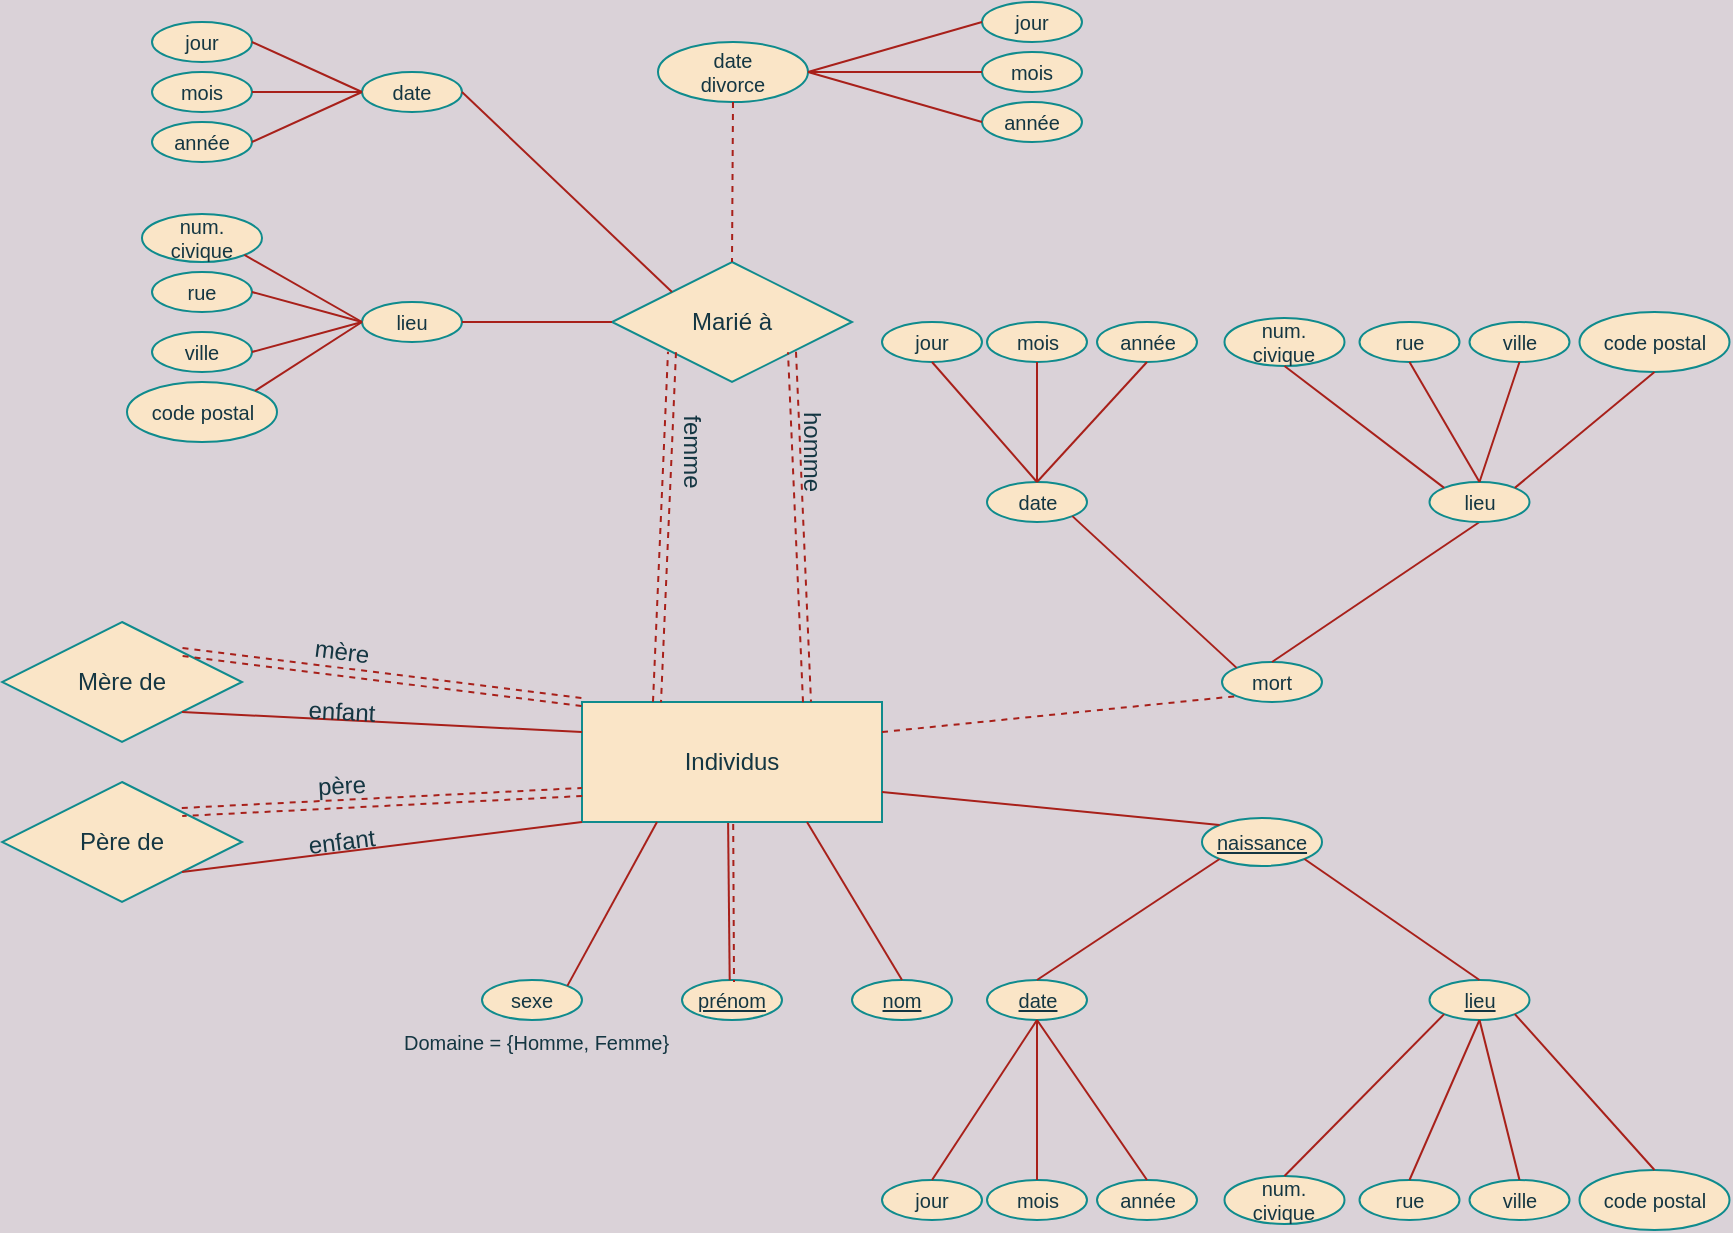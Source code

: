 <mxfile version="16.5.3" type="github" pages="2">
  <diagram id="R2lEEEUBdFMjLlhIrx00" name="Exercice-1">
    <mxGraphModel dx="1673" dy="929" grid="1" gridSize="10" guides="1" tooltips="1" connect="1" arrows="1" fold="1" page="1" pageScale="1" pageWidth="850" pageHeight="1100" background="#DAD2D8" math="0" shadow="0" extFonts="Permanent Marker^https://fonts.googleapis.com/css?family=Permanent+Marker">
      <root>
        <mxCell id="0" />
        <mxCell id="1" parent="0" />
        <mxCell id="xt2oRVQSO8h4D-dyrIMi-9" value="Individus" style="whiteSpace=wrap;html=1;align=center;aspect=fixed;rounded=0;fillColor=#FAE5C7;strokeColor=#0F8B8D;fontColor=#143642;" parent="1" vertex="1">
          <mxGeometry x="720" y="593" width="150" height="60" as="geometry" />
        </mxCell>
        <mxCell id="xt2oRVQSO8h4D-dyrIMi-10" value="&lt;div&gt;Mère de&lt;/div&gt;" style="shape=rhombus;perimeter=rhombusPerimeter;whiteSpace=wrap;html=1;align=center;rounded=0;fillColor=#FAE5C7;strokeColor=#0F8B8D;fontColor=#143642;" parent="1" vertex="1">
          <mxGeometry x="430" y="553" width="120" height="60" as="geometry" />
        </mxCell>
        <mxCell id="xt2oRVQSO8h4D-dyrIMi-11" value="&lt;div&gt;Père de&lt;/div&gt;" style="shape=rhombus;perimeter=rhombusPerimeter;whiteSpace=wrap;html=1;align=center;rounded=0;fillColor=#FAE5C7;strokeColor=#0F8B8D;fontColor=#143642;" parent="1" vertex="1">
          <mxGeometry x="430" y="633" width="120" height="60" as="geometry" />
        </mxCell>
        <mxCell id="xt2oRVQSO8h4D-dyrIMi-12" value="" style="endArrow=none;html=1;rounded=0;dashed=1;shape=link;exitX=1;exitY=0;exitDx=0;exitDy=0;entryX=0;entryY=0;entryDx=0;entryDy=0;labelBackgroundColor=#DAD2D8;strokeColor=#A8201A;fontColor=#143642;" parent="1" source="xt2oRVQSO8h4D-dyrIMi-10" target="xt2oRVQSO8h4D-dyrIMi-9" edge="1">
          <mxGeometry relative="1" as="geometry">
            <mxPoint x="570" y="613" as="sourcePoint" />
            <mxPoint x="730" y="613" as="targetPoint" />
          </mxGeometry>
        </mxCell>
        <mxCell id="xt2oRVQSO8h4D-dyrIMi-13" value="&lt;div&gt;mère&lt;/div&gt;" style="text;html=1;strokeColor=none;fillColor=none;align=center;verticalAlign=middle;whiteSpace=wrap;rounded=0;rotation=7;fontColor=#143642;" parent="1" vertex="1">
          <mxGeometry x="570" y="553" width="60" height="30" as="geometry" />
        </mxCell>
        <mxCell id="xt2oRVQSO8h4D-dyrIMi-15" value="" style="endArrow=none;html=1;rounded=0;exitX=1;exitY=1;exitDx=0;exitDy=0;entryX=0;entryY=0.25;entryDx=0;entryDy=0;labelBackgroundColor=#DAD2D8;strokeColor=#A8201A;fontColor=#143642;" parent="1" source="xt2oRVQSO8h4D-dyrIMi-10" target="xt2oRVQSO8h4D-dyrIMi-9" edge="1">
          <mxGeometry relative="1" as="geometry">
            <mxPoint x="570" y="613" as="sourcePoint" />
            <mxPoint x="730" y="613" as="targetPoint" />
          </mxGeometry>
        </mxCell>
        <mxCell id="xt2oRVQSO8h4D-dyrIMi-16" value="&lt;div&gt;enfant&lt;/div&gt;" style="text;html=1;strokeColor=none;fillColor=none;align=center;verticalAlign=middle;whiteSpace=wrap;rounded=0;rotation=3;fontColor=#143642;" parent="1" vertex="1">
          <mxGeometry x="570" y="583" width="60" height="30" as="geometry" />
        </mxCell>
        <mxCell id="xt2oRVQSO8h4D-dyrIMi-17" value="" style="endArrow=none;html=1;rounded=0;dashed=1;entryX=0;entryY=0.75;entryDx=0;entryDy=0;shape=link;labelBackgroundColor=#DAD2D8;strokeColor=#A8201A;fontColor=#143642;exitX=1;exitY=0;exitDx=0;exitDy=0;" parent="1" source="xt2oRVQSO8h4D-dyrIMi-11" target="xt2oRVQSO8h4D-dyrIMi-9" edge="1">
          <mxGeometry relative="1" as="geometry">
            <mxPoint x="550" y="633" as="sourcePoint" />
            <mxPoint x="700" y="653" as="targetPoint" />
          </mxGeometry>
        </mxCell>
        <mxCell id="xt2oRVQSO8h4D-dyrIMi-18" value="&lt;div&gt;père&lt;/div&gt;" style="text;html=1;strokeColor=none;fillColor=none;align=center;verticalAlign=middle;whiteSpace=wrap;rounded=0;rotation=-3;fontColor=#143642;" parent="1" vertex="1">
          <mxGeometry x="570" y="620" width="60" height="30" as="geometry" />
        </mxCell>
        <mxCell id="xt2oRVQSO8h4D-dyrIMi-19" value="" style="endArrow=none;html=1;rounded=0;exitX=1;exitY=1;exitDx=0;exitDy=0;entryX=0;entryY=1;entryDx=0;entryDy=0;labelBackgroundColor=#DAD2D8;strokeColor=#A8201A;fontColor=#143642;" parent="1" source="xt2oRVQSO8h4D-dyrIMi-11" target="xt2oRVQSO8h4D-dyrIMi-9" edge="1">
          <mxGeometry relative="1" as="geometry">
            <mxPoint x="570" y="672.83" as="sourcePoint" />
            <mxPoint x="730" y="672.83" as="targetPoint" />
          </mxGeometry>
        </mxCell>
        <mxCell id="xt2oRVQSO8h4D-dyrIMi-20" value="&lt;div&gt;enfant&lt;/div&gt;" style="text;html=1;strokeColor=none;fillColor=none;align=center;verticalAlign=middle;whiteSpace=wrap;rounded=0;rotation=-7;fontColor=#143642;" parent="1" vertex="1">
          <mxGeometry x="570" y="648" width="60" height="30" as="geometry" />
        </mxCell>
        <mxCell id="xt2oRVQSO8h4D-dyrIMi-21" value="Marié à" style="shape=rhombus;perimeter=rhombusPerimeter;whiteSpace=wrap;html=1;align=center;rounded=0;fillColor=#FAE5C7;strokeColor=#0F8B8D;fontColor=#143642;" parent="1" vertex="1">
          <mxGeometry x="735" y="373" width="120" height="60" as="geometry" />
        </mxCell>
        <mxCell id="xt2oRVQSO8h4D-dyrIMi-22" value="" style="endArrow=none;html=1;rounded=0;dashed=1;exitX=0;exitY=1;exitDx=0;exitDy=0;entryX=0.25;entryY=0;entryDx=0;entryDy=0;shape=link;labelBackgroundColor=#DAD2D8;strokeColor=#A8201A;fontColor=#143642;" parent="1" source="xt2oRVQSO8h4D-dyrIMi-21" target="xt2oRVQSO8h4D-dyrIMi-9" edge="1">
          <mxGeometry relative="1" as="geometry">
            <mxPoint x="730" y="483" as="sourcePoint" />
            <mxPoint x="890" y="483" as="targetPoint" />
          </mxGeometry>
        </mxCell>
        <mxCell id="xt2oRVQSO8h4D-dyrIMi-23" value="" style="endArrow=none;html=1;rounded=0;dashed=1;shape=link;entryX=0.75;entryY=0;entryDx=0;entryDy=0;exitX=1;exitY=1;exitDx=0;exitDy=0;labelBackgroundColor=#DAD2D8;strokeColor=#A8201A;fontColor=#143642;" parent="1" source="xt2oRVQSO8h4D-dyrIMi-21" target="xt2oRVQSO8h4D-dyrIMi-9" edge="1">
          <mxGeometry relative="1" as="geometry">
            <mxPoint x="730" y="483" as="sourcePoint" />
            <mxPoint x="890" y="483" as="targetPoint" />
          </mxGeometry>
        </mxCell>
        <mxCell id="xt2oRVQSO8h4D-dyrIMi-24" value="&lt;div&gt;femme&lt;/div&gt;" style="text;html=1;strokeColor=none;fillColor=none;align=center;verticalAlign=middle;whiteSpace=wrap;rounded=0;rotation=90;fontColor=#143642;" parent="1" vertex="1">
          <mxGeometry x="745" y="453" width="60" height="30" as="geometry" />
        </mxCell>
        <mxCell id="xt2oRVQSO8h4D-dyrIMi-25" value="&lt;div&gt;homme&lt;/div&gt;" style="text;html=1;strokeColor=none;fillColor=none;align=center;verticalAlign=middle;whiteSpace=wrap;rounded=0;rotation=90;fontColor=#143642;" parent="1" vertex="1">
          <mxGeometry x="805" y="453" width="60" height="30" as="geometry" />
        </mxCell>
        <mxCell id="xt2oRVQSO8h4D-dyrIMi-29" value="date" style="ellipse;whiteSpace=wrap;html=1;align=center;fontSize=10;aspect=fixed;rounded=0;fillColor=#FAE5C7;strokeColor=#0F8B8D;fontColor=#143642;" parent="1" vertex="1">
          <mxGeometry x="610" y="278" width="50" height="20" as="geometry" />
        </mxCell>
        <mxCell id="xt2oRVQSO8h4D-dyrIMi-30" value="&lt;div&gt;jour&lt;/div&gt;" style="ellipse;whiteSpace=wrap;html=1;align=center;fontSize=10;aspect=fixed;rounded=0;fillColor=#FAE5C7;strokeColor=#0F8B8D;fontColor=#143642;" parent="1" vertex="1">
          <mxGeometry x="505" y="253" width="50" height="20" as="geometry" />
        </mxCell>
        <mxCell id="xt2oRVQSO8h4D-dyrIMi-31" value="mois" style="ellipse;whiteSpace=wrap;html=1;align=center;fontSize=10;aspect=fixed;rounded=0;fillColor=#FAE5C7;strokeColor=#0F8B8D;fontColor=#143642;" parent="1" vertex="1">
          <mxGeometry x="505" y="278" width="50" height="20" as="geometry" />
        </mxCell>
        <mxCell id="xt2oRVQSO8h4D-dyrIMi-32" value="année" style="ellipse;whiteSpace=wrap;html=1;align=center;fontSize=10;aspect=fixed;rounded=0;fillColor=#FAE5C7;strokeColor=#0F8B8D;fontColor=#143642;" parent="1" vertex="1">
          <mxGeometry x="505" y="303" width="50" height="20" as="geometry" />
        </mxCell>
        <mxCell id="xt2oRVQSO8h4D-dyrIMi-34" value="&lt;div&gt;date&lt;/div&gt;&lt;div&gt;divorce&lt;br&gt;&lt;/div&gt;" style="ellipse;whiteSpace=wrap;html=1;align=center;fontSize=10;aspect=fixed;rounded=0;fillColor=#FAE5C7;strokeColor=#0F8B8D;fontColor=#143642;" parent="1" vertex="1">
          <mxGeometry x="758" y="263" width="75" height="30" as="geometry" />
        </mxCell>
        <mxCell id="xt2oRVQSO8h4D-dyrIMi-37" value="" style="endArrow=none;html=1;rounded=0;fontSize=10;exitX=1;exitY=0.5;exitDx=0;exitDy=0;entryX=0;entryY=0;entryDx=0;entryDy=0;labelBackgroundColor=#DAD2D8;strokeColor=#A8201A;fontColor=#143642;" parent="1" source="xt2oRVQSO8h4D-dyrIMi-29" target="xt2oRVQSO8h4D-dyrIMi-21" edge="1">
          <mxGeometry relative="1" as="geometry">
            <mxPoint x="580" y="383" as="sourcePoint" />
            <mxPoint x="740" y="383" as="targetPoint" />
          </mxGeometry>
        </mxCell>
        <mxCell id="xt2oRVQSO8h4D-dyrIMi-39" value="" style="endArrow=none;html=1;rounded=0;fontSize=10;exitX=1;exitY=0.5;exitDx=0;exitDy=0;entryX=0;entryY=0.5;entryDx=0;entryDy=0;labelBackgroundColor=#DAD2D8;strokeColor=#A8201A;fontColor=#143642;" parent="1" source="xt2oRVQSO8h4D-dyrIMi-30" target="xt2oRVQSO8h4D-dyrIMi-29" edge="1">
          <mxGeometry relative="1" as="geometry">
            <mxPoint x="670" y="223" as="sourcePoint" />
            <mxPoint x="830" y="223" as="targetPoint" />
          </mxGeometry>
        </mxCell>
        <mxCell id="xt2oRVQSO8h4D-dyrIMi-40" value="" style="endArrow=none;html=1;rounded=0;fontSize=10;exitX=0;exitY=0.5;exitDx=0;exitDy=0;entryX=1;entryY=0.5;entryDx=0;entryDy=0;labelBackgroundColor=#DAD2D8;strokeColor=#A8201A;fontColor=#143642;" parent="1" source="xt2oRVQSO8h4D-dyrIMi-29" target="xt2oRVQSO8h4D-dyrIMi-31" edge="1">
          <mxGeometry relative="1" as="geometry">
            <mxPoint x="670" y="223" as="sourcePoint" />
            <mxPoint x="830" y="223" as="targetPoint" />
          </mxGeometry>
        </mxCell>
        <mxCell id="xt2oRVQSO8h4D-dyrIMi-41" value="" style="endArrow=none;html=1;rounded=0;fontSize=10;exitX=0;exitY=0.5;exitDx=0;exitDy=0;entryX=1;entryY=0.5;entryDx=0;entryDy=0;labelBackgroundColor=#DAD2D8;strokeColor=#A8201A;fontColor=#143642;" parent="1" source="xt2oRVQSO8h4D-dyrIMi-29" target="xt2oRVQSO8h4D-dyrIMi-32" edge="1">
          <mxGeometry relative="1" as="geometry">
            <mxPoint x="670" y="173" as="sourcePoint" />
            <mxPoint x="730" y="203" as="targetPoint" />
          </mxGeometry>
        </mxCell>
        <mxCell id="xt2oRVQSO8h4D-dyrIMi-42" value="" style="endArrow=none;html=1;rounded=0;fontSize=10;dashed=1;entryX=0.5;entryY=0;entryDx=0;entryDy=0;labelBackgroundColor=#DAD2D8;strokeColor=#A8201A;fontColor=#143642;exitX=0.5;exitY=1;exitDx=0;exitDy=0;" parent="1" source="xt2oRVQSO8h4D-dyrIMi-34" target="xt2oRVQSO8h4D-dyrIMi-21" edge="1">
          <mxGeometry relative="1" as="geometry">
            <mxPoint x="800" y="323" as="sourcePoint" />
            <mxPoint x="860" y="403" as="targetPoint" />
          </mxGeometry>
        </mxCell>
        <mxCell id="xt2oRVQSO8h4D-dyrIMi-43" value="&lt;div&gt;sexe&lt;/div&gt;" style="ellipse;whiteSpace=wrap;html=1;align=center;fontSize=10;aspect=fixed;rounded=0;fillColor=#FAE5C7;strokeColor=#0F8B8D;fontColor=#143642;" parent="1" vertex="1">
          <mxGeometry x="670" y="732" width="50" height="20" as="geometry" />
        </mxCell>
        <mxCell id="xt2oRVQSO8h4D-dyrIMi-57" value="&lt;div&gt;mort&lt;/div&gt;" style="ellipse;whiteSpace=wrap;html=1;align=center;aspect=fixed;fontSize=10;rounded=0;fillColor=#FAE5C7;strokeColor=#0F8B8D;fontColor=#143642;" parent="1" vertex="1">
          <mxGeometry x="1040" y="573" width="50" height="20" as="geometry" />
        </mxCell>
        <mxCell id="xt2oRVQSO8h4D-dyrIMi-58" value="date" style="ellipse;whiteSpace=wrap;html=1;align=center;fontSize=10;aspect=fixed;rounded=0;fillColor=#FAE5C7;strokeColor=#0F8B8D;fontColor=#143642;" parent="1" vertex="1">
          <mxGeometry x="922.5" y="483" width="50" height="20" as="geometry" />
        </mxCell>
        <mxCell id="xt2oRVQSO8h4D-dyrIMi-59" value="&lt;div&gt;jour&lt;/div&gt;" style="ellipse;whiteSpace=wrap;html=1;align=center;fontSize=10;aspect=fixed;rounded=0;fillColor=#FAE5C7;strokeColor=#0F8B8D;fontColor=#143642;" parent="1" vertex="1">
          <mxGeometry x="870" y="403" width="50" height="20" as="geometry" />
        </mxCell>
        <mxCell id="xt2oRVQSO8h4D-dyrIMi-60" value="mois" style="ellipse;whiteSpace=wrap;html=1;align=center;fontSize=10;aspect=fixed;rounded=0;fillColor=#FAE5C7;strokeColor=#0F8B8D;fontColor=#143642;" parent="1" vertex="1">
          <mxGeometry x="922.5" y="403" width="50" height="20" as="geometry" />
        </mxCell>
        <mxCell id="xt2oRVQSO8h4D-dyrIMi-61" value="année" style="ellipse;whiteSpace=wrap;html=1;align=center;fontSize=10;aspect=fixed;rounded=0;fillColor=#FAE5C7;strokeColor=#0F8B8D;fontColor=#143642;" parent="1" vertex="1">
          <mxGeometry x="977.5" y="403" width="50" height="20" as="geometry" />
        </mxCell>
        <mxCell id="xt2oRVQSO8h4D-dyrIMi-63" value="" style="endArrow=none;html=1;rounded=0;fontSize=10;exitX=1;exitY=1;exitDx=0;exitDy=0;entryX=0;entryY=0;entryDx=0;entryDy=0;labelBackgroundColor=#DAD2D8;strokeColor=#A8201A;fontColor=#143642;" parent="1" source="xt2oRVQSO8h4D-dyrIMi-58" target="xt2oRVQSO8h4D-dyrIMi-57" edge="1">
          <mxGeometry relative="1" as="geometry">
            <mxPoint x="1000" y="483" as="sourcePoint" />
            <mxPoint x="1160" y="483" as="targetPoint" />
          </mxGeometry>
        </mxCell>
        <mxCell id="xt2oRVQSO8h4D-dyrIMi-64" value="" style="endArrow=none;html=1;rounded=0;fontSize=10;entryX=0.5;entryY=0;entryDx=0;entryDy=0;exitX=0.5;exitY=1;exitDx=0;exitDy=0;labelBackgroundColor=#DAD2D8;strokeColor=#A8201A;fontColor=#143642;" parent="1" source="yJr-Sxicsv7lPXx_-o2J-22" target="xt2oRVQSO8h4D-dyrIMi-57" edge="1">
          <mxGeometry relative="1" as="geometry">
            <mxPoint x="1005.75" y="500.8" as="sourcePoint" />
            <mxPoint x="1000" y="383" as="targetPoint" />
          </mxGeometry>
        </mxCell>
        <mxCell id="xt2oRVQSO8h4D-dyrIMi-65" value="" style="endArrow=none;html=1;rounded=0;fontSize=10;exitX=0.5;exitY=1;exitDx=0;exitDy=0;entryX=0.5;entryY=0;entryDx=0;entryDy=0;labelBackgroundColor=#DAD2D8;strokeColor=#A8201A;fontColor=#143642;" parent="1" source="xt2oRVQSO8h4D-dyrIMi-59" target="xt2oRVQSO8h4D-dyrIMi-58" edge="1">
          <mxGeometry relative="1" as="geometry">
            <mxPoint x="1035" y="553" as="sourcePoint" />
            <mxPoint x="1195" y="553" as="targetPoint" />
          </mxGeometry>
        </mxCell>
        <mxCell id="xt2oRVQSO8h4D-dyrIMi-66" value="" style="endArrow=none;html=1;rounded=0;fontSize=10;labelBackgroundColor=#DAD2D8;strokeColor=#A8201A;fontColor=#143642;exitX=0.5;exitY=0;exitDx=0;exitDy=0;entryX=0.5;entryY=1;entryDx=0;entryDy=0;" parent="1" source="xt2oRVQSO8h4D-dyrIMi-58" target="xt2oRVQSO8h4D-dyrIMi-60" edge="1">
          <mxGeometry relative="1" as="geometry">
            <mxPoint x="970" y="463" as="sourcePoint" />
            <mxPoint x="930" y="433" as="targetPoint" />
          </mxGeometry>
        </mxCell>
        <mxCell id="xt2oRVQSO8h4D-dyrIMi-67" value="" style="endArrow=none;html=1;rounded=0;fontSize=10;entryX=0.5;entryY=1;entryDx=0;entryDy=0;labelBackgroundColor=#DAD2D8;strokeColor=#A8201A;fontColor=#143642;exitX=0.5;exitY=0;exitDx=0;exitDy=0;" parent="1" source="xt2oRVQSO8h4D-dyrIMi-58" target="xt2oRVQSO8h4D-dyrIMi-61" edge="1">
          <mxGeometry relative="1" as="geometry">
            <mxPoint x="1003" y="473" as="sourcePoint" />
            <mxPoint x="1105" y="553" as="targetPoint" />
          </mxGeometry>
        </mxCell>
        <mxCell id="xt2oRVQSO8h4D-dyrIMi-68" value="naissance" style="ellipse;whiteSpace=wrap;html=1;align=center;aspect=fixed;fontSize=10;fontStyle=4;rounded=0;fillColor=#FAE5C7;strokeColor=#0F8B8D;fontColor=#143642;" parent="1" vertex="1">
          <mxGeometry x="1030" y="651" width="60" height="24" as="geometry" />
        </mxCell>
        <mxCell id="xt2oRVQSO8h4D-dyrIMi-69" value="date" style="ellipse;whiteSpace=wrap;html=1;align=center;fontSize=10;aspect=fixed;fontStyle=4;rounded=0;fillColor=#FAE5C7;strokeColor=#0F8B8D;fontColor=#143642;" parent="1" vertex="1">
          <mxGeometry x="922.5" y="732" width="50" height="20" as="geometry" />
        </mxCell>
        <mxCell id="xt2oRVQSO8h4D-dyrIMi-70" value="&lt;div&gt;jour&lt;/div&gt;" style="ellipse;whiteSpace=wrap;html=1;align=center;fontSize=10;aspect=fixed;rounded=0;fillColor=#FAE5C7;strokeColor=#0F8B8D;fontColor=#143642;" parent="1" vertex="1">
          <mxGeometry x="870" y="832" width="50" height="20" as="geometry" />
        </mxCell>
        <mxCell id="xt2oRVQSO8h4D-dyrIMi-71" value="mois" style="ellipse;whiteSpace=wrap;html=1;align=center;fontSize=10;aspect=fixed;rounded=0;fillColor=#FAE5C7;strokeColor=#0F8B8D;fontColor=#143642;" parent="1" vertex="1">
          <mxGeometry x="922.5" y="832" width="50" height="20" as="geometry" />
        </mxCell>
        <mxCell id="xt2oRVQSO8h4D-dyrIMi-72" value="année" style="ellipse;whiteSpace=wrap;html=1;align=center;fontSize=10;aspect=fixed;rounded=0;fillColor=#FAE5C7;strokeColor=#0F8B8D;fontColor=#143642;" parent="1" vertex="1">
          <mxGeometry x="977.5" y="832" width="50" height="20" as="geometry" />
        </mxCell>
        <mxCell id="xt2oRVQSO8h4D-dyrIMi-74" value="" style="endArrow=none;html=1;rounded=0;fontSize=10;exitX=0.5;exitY=0;exitDx=0;exitDy=0;entryX=0;entryY=1;entryDx=0;entryDy=0;labelBackgroundColor=#DAD2D8;strokeColor=#A8201A;fontColor=#143642;" parent="1" source="xt2oRVQSO8h4D-dyrIMi-69" target="xt2oRVQSO8h4D-dyrIMi-68" edge="1">
          <mxGeometry relative="1" as="geometry">
            <mxPoint x="1040" y="712" as="sourcePoint" />
            <mxPoint x="1200" y="712" as="targetPoint" />
          </mxGeometry>
        </mxCell>
        <mxCell id="xt2oRVQSO8h4D-dyrIMi-76" value="" style="endArrow=none;html=1;rounded=0;fontSize=10;exitX=0.5;exitY=0;exitDx=0;exitDy=0;entryX=0.5;entryY=1;entryDx=0;entryDy=0;labelBackgroundColor=#DAD2D8;strokeColor=#A8201A;fontColor=#143642;" parent="1" source="xt2oRVQSO8h4D-dyrIMi-70" target="xt2oRVQSO8h4D-dyrIMi-69" edge="1">
          <mxGeometry relative="1" as="geometry">
            <mxPoint x="827.5" y="792" as="sourcePoint" />
            <mxPoint x="1077.5" y="762" as="targetPoint" />
          </mxGeometry>
        </mxCell>
        <mxCell id="xt2oRVQSO8h4D-dyrIMi-77" value="" style="endArrow=none;html=1;rounded=0;fontSize=10;exitX=0.5;exitY=1;exitDx=0;exitDy=0;entryX=0.5;entryY=0;entryDx=0;entryDy=0;labelBackgroundColor=#DAD2D8;strokeColor=#A8201A;fontColor=#143642;" parent="1" source="xt2oRVQSO8h4D-dyrIMi-69" target="xt2oRVQSO8h4D-dyrIMi-71" edge="1">
          <mxGeometry relative="1" as="geometry">
            <mxPoint x="917.5" y="762" as="sourcePoint" />
            <mxPoint x="1077.5" y="762" as="targetPoint" />
          </mxGeometry>
        </mxCell>
        <mxCell id="xt2oRVQSO8h4D-dyrIMi-78" value="" style="endArrow=none;html=1;rounded=0;fontSize=10;exitX=0.5;exitY=1;exitDx=0;exitDy=0;entryX=0.5;entryY=0;entryDx=0;entryDy=0;labelBackgroundColor=#DAD2D8;strokeColor=#A8201A;fontColor=#143642;" parent="1" source="xt2oRVQSO8h4D-dyrIMi-69" target="xt2oRVQSO8h4D-dyrIMi-72" edge="1">
          <mxGeometry relative="1" as="geometry">
            <mxPoint x="917.5" y="762" as="sourcePoint" />
            <mxPoint x="987.5" y="762" as="targetPoint" />
          </mxGeometry>
        </mxCell>
        <mxCell id="xt2oRVQSO8h4D-dyrIMi-80" value="&lt;div&gt;nom&lt;/div&gt;" style="ellipse;whiteSpace=wrap;html=1;align=center;fontStyle=4;fontSize=10;aspect=fixed;rounded=0;fillColor=#FAE5C7;strokeColor=#0F8B8D;fontColor=#143642;" parent="1" vertex="1">
          <mxGeometry x="855" y="732" width="50" height="20" as="geometry" />
        </mxCell>
        <mxCell id="xt2oRVQSO8h4D-dyrIMi-81" value="prénom" style="ellipse;whiteSpace=wrap;html=1;align=center;fontStyle=4;fontSize=10;aspect=fixed;rounded=0;fillColor=#FAE5C7;strokeColor=#0F8B8D;fontColor=#143642;" parent="1" vertex="1">
          <mxGeometry x="770" y="732" width="50" height="20" as="geometry" />
        </mxCell>
        <mxCell id="xt2oRVQSO8h4D-dyrIMi-82" value="" style="endArrow=none;html=1;rounded=0;dashed=1;fontSize=10;exitX=1;exitY=0.25;exitDx=0;exitDy=0;entryX=0;entryY=1;entryDx=0;entryDy=0;labelBackgroundColor=#DAD2D8;strokeColor=#A8201A;fontColor=#143642;" parent="1" source="xt2oRVQSO8h4D-dyrIMi-9" target="xt2oRVQSO8h4D-dyrIMi-57" edge="1">
          <mxGeometry relative="1" as="geometry">
            <mxPoint x="880" y="603" as="sourcePoint" />
            <mxPoint x="910" y="573" as="targetPoint" />
          </mxGeometry>
        </mxCell>
        <mxCell id="xt2oRVQSO8h4D-dyrIMi-83" value="" style="endArrow=none;html=1;rounded=0;fontSize=10;exitX=1;exitY=0.75;exitDx=0;exitDy=0;entryX=0;entryY=0;entryDx=0;entryDy=0;labelBackgroundColor=#DAD2D8;strokeColor=#A8201A;fontColor=#143642;" parent="1" source="xt2oRVQSO8h4D-dyrIMi-9" target="xt2oRVQSO8h4D-dyrIMi-68" edge="1">
          <mxGeometry relative="1" as="geometry">
            <mxPoint x="800" y="653" as="sourcePoint" />
            <mxPoint x="960" y="653" as="targetPoint" />
          </mxGeometry>
        </mxCell>
        <mxCell id="xt2oRVQSO8h4D-dyrIMi-84" value="" style="endArrow=none;html=1;rounded=0;fontSize=10;exitX=0.25;exitY=1;exitDx=0;exitDy=0;entryX=1;entryY=0;entryDx=0;entryDy=0;labelBackgroundColor=#DAD2D8;strokeColor=#A8201A;fontColor=#143642;" parent="1" source="xt2oRVQSO8h4D-dyrIMi-9" target="xt2oRVQSO8h4D-dyrIMi-43" edge="1">
          <mxGeometry relative="1" as="geometry">
            <mxPoint x="800" y="653" as="sourcePoint" />
            <mxPoint x="960" y="653" as="targetPoint" />
          </mxGeometry>
        </mxCell>
        <mxCell id="xt2oRVQSO8h4D-dyrIMi-85" value="" style="endArrow=none;html=1;rounded=0;fontSize=10;exitX=0.5;exitY=0;exitDx=0;exitDy=0;entryX=0.75;entryY=1;entryDx=0;entryDy=0;labelBackgroundColor=#DAD2D8;strokeColor=#A8201A;fontColor=#143642;" parent="1" source="xt2oRVQSO8h4D-dyrIMi-80" target="xt2oRVQSO8h4D-dyrIMi-9" edge="1">
          <mxGeometry relative="1" as="geometry">
            <mxPoint x="800" y="653" as="sourcePoint" />
            <mxPoint x="960" y="653" as="targetPoint" />
          </mxGeometry>
        </mxCell>
        <mxCell id="xt2oRVQSO8h4D-dyrIMi-86" value="" style="endArrow=none;html=1;rounded=0;fontSize=10;exitX=0.487;exitY=1.008;exitDx=0;exitDy=0;entryX=0.477;entryY=0.007;entryDx=0;entryDy=0;shadow=0;strokeColor=#A8201A;labelBackgroundColor=#DAD2D8;fontColor=#143642;entryPerimeter=0;exitPerimeter=0;" parent="1" source="xt2oRVQSO8h4D-dyrIMi-9" target="xt2oRVQSO8h4D-dyrIMi-81" edge="1">
          <mxGeometry relative="1" as="geometry">
            <mxPoint x="800" y="653" as="sourcePoint" />
            <mxPoint x="960" y="653" as="targetPoint" />
          </mxGeometry>
        </mxCell>
        <mxCell id="xt2oRVQSO8h4D-dyrIMi-87" value="" style="endArrow=none;html=1;rounded=0;shadow=0;fontSize=10;strokeColor=#A8201A;dashed=1;labelBackgroundColor=#DAD2D8;fontColor=#143642;exitX=0.504;exitY=1.017;exitDx=0;exitDy=0;exitPerimeter=0;" parent="1" source="xt2oRVQSO8h4D-dyrIMi-9" edge="1">
          <mxGeometry relative="1" as="geometry">
            <mxPoint x="760" y="653" as="sourcePoint" />
            <mxPoint x="796" y="733" as="targetPoint" />
          </mxGeometry>
        </mxCell>
        <mxCell id="fuO3d8VbiU-F0aby41yq-1" value="&lt;div&gt;jour&lt;/div&gt;" style="ellipse;whiteSpace=wrap;html=1;align=center;fontSize=10;aspect=fixed;rounded=0;fillColor=#FAE5C7;strokeColor=#0F8B8D;fontColor=#143642;" parent="1" vertex="1">
          <mxGeometry x="920" y="243" width="50" height="20" as="geometry" />
        </mxCell>
        <mxCell id="fuO3d8VbiU-F0aby41yq-2" value="mois" style="ellipse;whiteSpace=wrap;html=1;align=center;fontSize=10;aspect=fixed;rounded=0;fillColor=#FAE5C7;strokeColor=#0F8B8D;fontColor=#143642;" parent="1" vertex="1">
          <mxGeometry x="920" y="268" width="50" height="20" as="geometry" />
        </mxCell>
        <mxCell id="fuO3d8VbiU-F0aby41yq-3" value="année" style="ellipse;whiteSpace=wrap;html=1;align=center;fontSize=10;aspect=fixed;rounded=0;fillColor=#FAE5C7;strokeColor=#0F8B8D;fontColor=#143642;" parent="1" vertex="1">
          <mxGeometry x="920" y="293" width="50" height="20" as="geometry" />
        </mxCell>
        <mxCell id="fuO3d8VbiU-F0aby41yq-4" value="" style="endArrow=none;html=1;rounded=0;fontSize=10;exitX=0;exitY=0.5;exitDx=0;exitDy=0;labelBackgroundColor=#DAD2D8;strokeColor=#A8201A;fontColor=#143642;entryX=1;entryY=0.5;entryDx=0;entryDy=0;" parent="1" source="fuO3d8VbiU-F0aby41yq-1" target="xt2oRVQSO8h4D-dyrIMi-34" edge="1">
          <mxGeometry relative="1" as="geometry">
            <mxPoint x="942.5" y="173" as="sourcePoint" />
            <mxPoint x="860" y="253" as="targetPoint" />
          </mxGeometry>
        </mxCell>
        <mxCell id="fuO3d8VbiU-F0aby41yq-5" value="" style="endArrow=none;html=1;rounded=0;fontSize=10;entryX=0;entryY=0.5;entryDx=0;entryDy=0;labelBackgroundColor=#DAD2D8;strokeColor=#A8201A;fontColor=#143642;exitX=1;exitY=0.5;exitDx=0;exitDy=0;" parent="1" source="xt2oRVQSO8h4D-dyrIMi-34" target="fuO3d8VbiU-F0aby41yq-2" edge="1">
          <mxGeometry relative="1" as="geometry">
            <mxPoint x="860" y="243" as="sourcePoint" />
            <mxPoint x="1192.5" y="143" as="targetPoint" />
          </mxGeometry>
        </mxCell>
        <mxCell id="fuO3d8VbiU-F0aby41yq-6" value="" style="endArrow=none;html=1;rounded=0;fontSize=10;exitX=1;exitY=0.5;exitDx=0;exitDy=0;entryX=0;entryY=0.5;entryDx=0;entryDy=0;labelBackgroundColor=#DAD2D8;strokeColor=#A8201A;fontColor=#143642;" parent="1" source="xt2oRVQSO8h4D-dyrIMi-34" target="fuO3d8VbiU-F0aby41yq-3" edge="1">
          <mxGeometry relative="1" as="geometry">
            <mxPoint x="1017.5" y="133" as="sourcePoint" />
            <mxPoint x="1102.5" y="143" as="targetPoint" />
          </mxGeometry>
        </mxCell>
        <mxCell id="aH4rcvc7hoHHDWxgxHoQ-1" value="Domaine = {Homme, Femme}" style="text;html=1;strokeColor=none;fillColor=none;align=left;verticalAlign=top;whiteSpace=wrap;rounded=0;fontSize=10;spacing=1;fontColor=#143642;" parent="1" vertex="1">
          <mxGeometry x="630" y="752" width="140" height="20" as="geometry" />
        </mxCell>
        <mxCell id="yJr-Sxicsv7lPXx_-o2J-1" value="lieu" style="ellipse;whiteSpace=wrap;html=1;align=center;aspect=fixed;fontSize=10;rounded=0;fillColor=#FAE5C7;strokeColor=#0F8B8D;fontColor=#143642;" parent="1" vertex="1">
          <mxGeometry x="610" y="393" width="50" height="20" as="geometry" />
        </mxCell>
        <mxCell id="yJr-Sxicsv7lPXx_-o2J-2" value="&lt;div&gt;num.&lt;/div&gt;&lt;div&gt;civique&lt;/div&gt;" style="ellipse;whiteSpace=wrap;html=1;align=center;aspect=fixed;fontSize=10;rounded=0;fillColor=#FAE5C7;strokeColor=#0F8B8D;fontColor=#143642;" parent="1" vertex="1">
          <mxGeometry x="500" y="349" width="60" height="24" as="geometry" />
        </mxCell>
        <mxCell id="yJr-Sxicsv7lPXx_-o2J-3" value="rue" style="ellipse;whiteSpace=wrap;html=1;align=center;aspect=fixed;fontSize=10;rounded=0;fillColor=#FAE5C7;strokeColor=#0F8B8D;fontColor=#143642;" parent="1" vertex="1">
          <mxGeometry x="505" y="378" width="50" height="20" as="geometry" />
        </mxCell>
        <mxCell id="yJr-Sxicsv7lPXx_-o2J-4" value="ville" style="ellipse;whiteSpace=wrap;html=1;align=center;aspect=fixed;fontSize=10;rounded=0;fillColor=#FAE5C7;strokeColor=#0F8B8D;fontColor=#143642;" parent="1" vertex="1">
          <mxGeometry x="505" y="408" width="50" height="20" as="geometry" />
        </mxCell>
        <mxCell id="yJr-Sxicsv7lPXx_-o2J-5" value="code postal" style="ellipse;whiteSpace=wrap;html=1;align=center;aspect=fixed;fontSize=10;rounded=0;fillColor=#FAE5C7;strokeColor=#0F8B8D;fontColor=#143642;" parent="1" vertex="1">
          <mxGeometry x="492.5" y="433" width="75" height="30" as="geometry" />
        </mxCell>
        <mxCell id="yJr-Sxicsv7lPXx_-o2J-6" value="" style="endArrow=none;html=1;rounded=0;fontSize=10;exitX=1;exitY=1;exitDx=0;exitDy=0;entryX=0;entryY=0.5;entryDx=0;entryDy=0;labelBackgroundColor=#DAD2D8;strokeColor=#A8201A;fontColor=#143642;" parent="1" source="yJr-Sxicsv7lPXx_-o2J-2" target="yJr-Sxicsv7lPXx_-o2J-1" edge="1">
          <mxGeometry relative="1" as="geometry">
            <mxPoint x="460" y="259" as="sourcePoint" />
            <mxPoint x="620" y="259" as="targetPoint" />
          </mxGeometry>
        </mxCell>
        <mxCell id="yJr-Sxicsv7lPXx_-o2J-7" value="" style="endArrow=none;html=1;rounded=0;fontSize=10;exitX=1;exitY=0.5;exitDx=0;exitDy=0;entryX=0;entryY=0.5;entryDx=0;entryDy=0;labelBackgroundColor=#DAD2D8;strokeColor=#A8201A;fontColor=#143642;" parent="1" source="yJr-Sxicsv7lPXx_-o2J-3" target="yJr-Sxicsv7lPXx_-o2J-1" edge="1">
          <mxGeometry relative="1" as="geometry">
            <mxPoint x="420" y="269" as="sourcePoint" />
            <mxPoint x="580" y="269" as="targetPoint" />
          </mxGeometry>
        </mxCell>
        <mxCell id="yJr-Sxicsv7lPXx_-o2J-8" value="" style="endArrow=none;html=1;rounded=0;fontSize=10;entryX=1;entryY=0;entryDx=0;entryDy=0;exitX=0;exitY=0.5;exitDx=0;exitDy=0;labelBackgroundColor=#DAD2D8;strokeColor=#A8201A;fontColor=#143642;" parent="1" source="yJr-Sxicsv7lPXx_-o2J-1" target="yJr-Sxicsv7lPXx_-o2J-5" edge="1">
          <mxGeometry relative="1" as="geometry">
            <mxPoint x="420" y="269" as="sourcePoint" />
            <mxPoint x="580" y="269" as="targetPoint" />
          </mxGeometry>
        </mxCell>
        <mxCell id="yJr-Sxicsv7lPXx_-o2J-9" value="" style="endArrow=none;html=1;rounded=0;fontSize=10;entryX=1;entryY=0.5;entryDx=0;entryDy=0;exitX=0;exitY=0.5;exitDx=0;exitDy=0;labelBackgroundColor=#DAD2D8;strokeColor=#A8201A;fontColor=#143642;" parent="1" source="yJr-Sxicsv7lPXx_-o2J-1" target="yJr-Sxicsv7lPXx_-o2J-4" edge="1">
          <mxGeometry relative="1" as="geometry">
            <mxPoint x="420" y="269" as="sourcePoint" />
            <mxPoint x="580" y="269" as="targetPoint" />
          </mxGeometry>
        </mxCell>
        <mxCell id="yJr-Sxicsv7lPXx_-o2J-10" value="" style="endArrow=none;html=1;rounded=0;exitX=1;exitY=0.5;exitDx=0;exitDy=0;entryX=0;entryY=0.5;entryDx=0;entryDy=0;labelBackgroundColor=#DAD2D8;strokeColor=#A8201A;fontColor=#143642;" parent="1" source="yJr-Sxicsv7lPXx_-o2J-1" target="xt2oRVQSO8h4D-dyrIMi-21" edge="1">
          <mxGeometry relative="1" as="geometry">
            <mxPoint x="700" y="373" as="sourcePoint" />
            <mxPoint x="860" y="373" as="targetPoint" />
          </mxGeometry>
        </mxCell>
        <mxCell id="yJr-Sxicsv7lPXx_-o2J-12" value="&lt;u&gt;lieu&lt;/u&gt;" style="ellipse;whiteSpace=wrap;html=1;align=center;aspect=fixed;fontSize=10;rounded=0;fillColor=#FAE5C7;strokeColor=#0F8B8D;fontColor=#143642;" parent="1" vertex="1">
          <mxGeometry x="1143.75" y="732" width="50" height="20" as="geometry" />
        </mxCell>
        <mxCell id="yJr-Sxicsv7lPXx_-o2J-13" value="&lt;div&gt;num.&lt;/div&gt;&lt;div&gt;civique&lt;/div&gt;" style="ellipse;whiteSpace=wrap;html=1;align=center;aspect=fixed;fontSize=10;rounded=0;fillColor=#FAE5C7;strokeColor=#0F8B8D;fontColor=#143642;" parent="1" vertex="1">
          <mxGeometry x="1041.25" y="830" width="60" height="24" as="geometry" />
        </mxCell>
        <mxCell id="yJr-Sxicsv7lPXx_-o2J-14" value="rue" style="ellipse;whiteSpace=wrap;html=1;align=center;aspect=fixed;fontSize=10;rounded=0;fillColor=#FAE5C7;strokeColor=#0F8B8D;fontColor=#143642;" parent="1" vertex="1">
          <mxGeometry x="1108.75" y="832" width="50" height="20" as="geometry" />
        </mxCell>
        <mxCell id="yJr-Sxicsv7lPXx_-o2J-15" value="ville" style="ellipse;whiteSpace=wrap;html=1;align=center;aspect=fixed;fontSize=10;rounded=0;fillColor=#FAE5C7;strokeColor=#0F8B8D;fontColor=#143642;" parent="1" vertex="1">
          <mxGeometry x="1163.75" y="832" width="50" height="20" as="geometry" />
        </mxCell>
        <mxCell id="yJr-Sxicsv7lPXx_-o2J-16" value="code postal" style="ellipse;whiteSpace=wrap;html=1;align=center;aspect=fixed;fontSize=10;rounded=0;fillColor=#FAE5C7;strokeColor=#0F8B8D;fontColor=#143642;" parent="1" vertex="1">
          <mxGeometry x="1218.75" y="827" width="75" height="30" as="geometry" />
        </mxCell>
        <mxCell id="yJr-Sxicsv7lPXx_-o2J-17" value="" style="endArrow=none;html=1;rounded=0;fontSize=10;exitX=0.5;exitY=0;exitDx=0;exitDy=0;entryX=0;entryY=1;entryDx=0;entryDy=0;labelBackgroundColor=#DAD2D8;strokeColor=#A8201A;fontColor=#143642;" parent="1" source="yJr-Sxicsv7lPXx_-o2J-13" target="yJr-Sxicsv7lPXx_-o2J-12" edge="1">
          <mxGeometry relative="1" as="geometry">
            <mxPoint x="1036.25" y="900" as="sourcePoint" />
            <mxPoint x="1216.25" y="898" as="targetPoint" />
          </mxGeometry>
        </mxCell>
        <mxCell id="yJr-Sxicsv7lPXx_-o2J-18" value="" style="endArrow=none;html=1;rounded=0;fontSize=10;exitX=0.5;exitY=0;exitDx=0;exitDy=0;entryX=0.5;entryY=1;entryDx=0;entryDy=0;labelBackgroundColor=#DAD2D8;strokeColor=#A8201A;fontColor=#143642;" parent="1" source="yJr-Sxicsv7lPXx_-o2J-14" target="yJr-Sxicsv7lPXx_-o2J-12" edge="1">
          <mxGeometry relative="1" as="geometry">
            <mxPoint x="1016.25" y="908" as="sourcePoint" />
            <mxPoint x="1176.25" y="908" as="targetPoint" />
          </mxGeometry>
        </mxCell>
        <mxCell id="yJr-Sxicsv7lPXx_-o2J-19" value="" style="endArrow=none;html=1;rounded=0;fontSize=10;entryX=0.5;entryY=0;entryDx=0;entryDy=0;exitX=1;exitY=1;exitDx=0;exitDy=0;labelBackgroundColor=#DAD2D8;strokeColor=#A8201A;fontColor=#143642;" parent="1" source="yJr-Sxicsv7lPXx_-o2J-12" target="yJr-Sxicsv7lPXx_-o2J-16" edge="1">
          <mxGeometry relative="1" as="geometry">
            <mxPoint x="1016.25" y="908" as="sourcePoint" />
            <mxPoint x="1176.25" y="908" as="targetPoint" />
          </mxGeometry>
        </mxCell>
        <mxCell id="yJr-Sxicsv7lPXx_-o2J-20" value="" style="endArrow=none;html=1;rounded=0;fontSize=10;entryX=0.5;entryY=0;entryDx=0;entryDy=0;exitX=0.5;exitY=1;exitDx=0;exitDy=0;labelBackgroundColor=#DAD2D8;strokeColor=#A8201A;fontColor=#143642;" parent="1" source="yJr-Sxicsv7lPXx_-o2J-12" target="yJr-Sxicsv7lPXx_-o2J-15" edge="1">
          <mxGeometry relative="1" as="geometry">
            <mxPoint x="1016.25" y="908" as="sourcePoint" />
            <mxPoint x="1176.25" y="908" as="targetPoint" />
          </mxGeometry>
        </mxCell>
        <mxCell id="yJr-Sxicsv7lPXx_-o2J-22" value="lieu" style="ellipse;whiteSpace=wrap;html=1;align=center;aspect=fixed;fontSize=10;fontStyle=0;rounded=0;fillColor=#FAE5C7;strokeColor=#0F8B8D;fontColor=#143642;" parent="1" vertex="1">
          <mxGeometry x="1143.75" y="483" width="50" height="20" as="geometry" />
        </mxCell>
        <mxCell id="yJr-Sxicsv7lPXx_-o2J-23" value="&lt;div&gt;num.&lt;/div&gt;&lt;div&gt;civique&lt;/div&gt;" style="ellipse;whiteSpace=wrap;html=1;align=center;aspect=fixed;fontSize=10;rounded=0;fillColor=#FAE5C7;strokeColor=#0F8B8D;fontColor=#143642;" parent="1" vertex="1">
          <mxGeometry x="1041.25" y="401" width="60" height="24" as="geometry" />
        </mxCell>
        <mxCell id="yJr-Sxicsv7lPXx_-o2J-24" value="rue" style="ellipse;whiteSpace=wrap;html=1;align=center;aspect=fixed;fontSize=10;rounded=0;fillColor=#FAE5C7;strokeColor=#0F8B8D;fontColor=#143642;" parent="1" vertex="1">
          <mxGeometry x="1108.75" y="403" width="50" height="20" as="geometry" />
        </mxCell>
        <mxCell id="yJr-Sxicsv7lPXx_-o2J-25" value="ville" style="ellipse;whiteSpace=wrap;html=1;align=center;aspect=fixed;fontSize=10;rounded=0;fillColor=#FAE5C7;strokeColor=#0F8B8D;fontColor=#143642;" parent="1" vertex="1">
          <mxGeometry x="1163.75" y="403" width="50" height="20" as="geometry" />
        </mxCell>
        <mxCell id="yJr-Sxicsv7lPXx_-o2J-26" value="code postal" style="ellipse;whiteSpace=wrap;html=1;align=center;aspect=fixed;fontSize=10;rounded=0;fillColor=#FAE5C7;strokeColor=#0F8B8D;fontColor=#143642;" parent="1" vertex="1">
          <mxGeometry x="1218.75" y="398" width="75" height="30" as="geometry" />
        </mxCell>
        <mxCell id="yJr-Sxicsv7lPXx_-o2J-27" value="" style="endArrow=none;html=1;rounded=0;fontSize=10;exitX=0.5;exitY=1;exitDx=0;exitDy=0;entryX=0;entryY=0;entryDx=0;entryDy=0;labelBackgroundColor=#DAD2D8;strokeColor=#A8201A;fontColor=#143642;" parent="1" source="yJr-Sxicsv7lPXx_-o2J-23" target="yJr-Sxicsv7lPXx_-o2J-22" edge="1">
          <mxGeometry relative="1" as="geometry">
            <mxPoint x="1265" y="569" as="sourcePoint" />
            <mxPoint x="1425" y="569" as="targetPoint" />
          </mxGeometry>
        </mxCell>
        <mxCell id="yJr-Sxicsv7lPXx_-o2J-28" value="" style="endArrow=none;html=1;rounded=0;fontSize=10;exitX=0.5;exitY=1;exitDx=0;exitDy=0;entryX=0.5;entryY=0;entryDx=0;entryDy=0;labelBackgroundColor=#DAD2D8;strokeColor=#A8201A;fontColor=#143642;" parent="1" source="yJr-Sxicsv7lPXx_-o2J-24" target="yJr-Sxicsv7lPXx_-o2J-22" edge="1">
          <mxGeometry relative="1" as="geometry">
            <mxPoint x="1225" y="579" as="sourcePoint" />
            <mxPoint x="1385" y="579" as="targetPoint" />
          </mxGeometry>
        </mxCell>
        <mxCell id="yJr-Sxicsv7lPXx_-o2J-29" value="" style="endArrow=none;html=1;rounded=0;fontSize=10;entryX=0.5;entryY=1;entryDx=0;entryDy=0;exitX=1;exitY=0;exitDx=0;exitDy=0;labelBackgroundColor=#DAD2D8;strokeColor=#A8201A;fontColor=#143642;" parent="1" source="yJr-Sxicsv7lPXx_-o2J-22" target="yJr-Sxicsv7lPXx_-o2J-26" edge="1">
          <mxGeometry relative="1" as="geometry">
            <mxPoint x="1225" y="579" as="sourcePoint" />
            <mxPoint x="1385" y="579" as="targetPoint" />
          </mxGeometry>
        </mxCell>
        <mxCell id="yJr-Sxicsv7lPXx_-o2J-30" value="" style="endArrow=none;html=1;rounded=0;fontSize=10;entryX=0.5;entryY=1;entryDx=0;entryDy=0;exitX=0.5;exitY=0;exitDx=0;exitDy=0;labelBackgroundColor=#DAD2D8;strokeColor=#A8201A;fontColor=#143642;" parent="1" source="yJr-Sxicsv7lPXx_-o2J-22" target="yJr-Sxicsv7lPXx_-o2J-25" edge="1">
          <mxGeometry relative="1" as="geometry">
            <mxPoint x="1225" y="579" as="sourcePoint" />
            <mxPoint x="1385" y="579" as="targetPoint" />
          </mxGeometry>
        </mxCell>
        <mxCell id="yJr-Sxicsv7lPXx_-o2J-31" value="" style="endArrow=none;html=1;rounded=0;fontSize=10;exitX=0.5;exitY=0;exitDx=0;exitDy=0;labelBackgroundColor=#DAD2D8;strokeColor=#A8201A;fontColor=#143642;entryX=1;entryY=1;entryDx=0;entryDy=0;" parent="1" source="yJr-Sxicsv7lPXx_-o2J-12" target="xt2oRVQSO8h4D-dyrIMi-68" edge="1">
          <mxGeometry relative="1" as="geometry">
            <mxPoint x="1070" y="782" as="sourcePoint" />
            <mxPoint x="1087.5" y="682" as="targetPoint" />
          </mxGeometry>
        </mxCell>
      </root>
    </mxGraphModel>
  </diagram>
  <diagram id="133onkb4euRjaERxImNl" name="Exercice-2">
    <mxGraphModel dx="1673" dy="929" grid="1" gridSize="10" guides="1" tooltips="1" connect="1" arrows="1" fold="1" page="1" pageScale="1" pageWidth="850" pageHeight="1100" background="#DAD2D8" math="0" shadow="0">
      <root>
        <mxCell id="4lcqPjJfZOcGb1gDI9CG-0" />
        <mxCell id="4lcqPjJfZOcGb1gDI9CG-1" parent="4lcqPjJfZOcGb1gDI9CG-0" />
        <mxCell id="63OZJaphb8_OolsVImqW-2" value="&lt;div&gt;Magasin&lt;/div&gt;" style="whiteSpace=wrap;html=1;align=center;fillColor=#FAE5C7;strokeColor=#0F8B8D;fontColor=#143642;" parent="4lcqPjJfZOcGb1gDI9CG-1" vertex="1">
          <mxGeometry x="1010" y="224" width="100" height="40" as="geometry" />
        </mxCell>
        <mxCell id="63OZJaphb8_OolsVImqW-3" value="&lt;div&gt;Casette&lt;/div&gt;" style="whiteSpace=wrap;html=1;align=center;fillColor=#FAE5C7;strokeColor=#0F8B8D;fontColor=#143642;" parent="4lcqPjJfZOcGb1gDI9CG-1" vertex="1">
          <mxGeometry x="1010" y="554" width="100" height="40" as="geometry" />
        </mxCell>
        <mxCell id="63OZJaphb8_OolsVImqW-4" value="Employé" style="whiteSpace=wrap;html=1;align=center;fillColor=#FAE5C7;strokeColor=#0F8B8D;fontColor=#143642;" parent="4lcqPjJfZOcGb1gDI9CG-1" vertex="1">
          <mxGeometry x="475" y="344" width="100" height="40" as="geometry" />
        </mxCell>
        <mxCell id="63OZJaphb8_OolsVImqW-6" value="Membre" style="whiteSpace=wrap;html=1;align=center;fillColor=#FAE5C7;strokeColor=#0F8B8D;fontColor=#143642;" parent="4lcqPjJfZOcGb1gDI9CG-1" vertex="1">
          <mxGeometry x="730" y="838" width="100" height="40" as="geometry" />
        </mxCell>
        <mxCell id="63OZJaphb8_OolsVImqW-7" value="adresse" style="ellipse;whiteSpace=wrap;html=1;align=center;aspect=fixed;fontSize=10;fillColor=#FAE5C7;strokeColor=#0F8B8D;fontColor=#143642;" parent="4lcqPjJfZOcGb1gDI9CG-1" vertex="1">
          <mxGeometry x="1080" y="164" width="50" height="20" as="geometry" />
        </mxCell>
        <mxCell id="63OZJaphb8_OolsVImqW-8" value="&lt;div&gt;num.&lt;/div&gt;&lt;div&gt;civique&lt;/div&gt;" style="ellipse;whiteSpace=wrap;html=1;align=center;aspect=fixed;fontSize=10;fillColor=#FAE5C7;strokeColor=#0F8B8D;fontColor=#143642;" parent="4lcqPjJfZOcGb1gDI9CG-1" vertex="1">
          <mxGeometry x="982.5" y="91" width="60" height="24" as="geometry" />
        </mxCell>
        <mxCell id="63OZJaphb8_OolsVImqW-9" value="rue" style="ellipse;whiteSpace=wrap;html=1;align=center;aspect=fixed;fontSize=10;fillColor=#FAE5C7;strokeColor=#0F8B8D;fontColor=#143642;" parent="4lcqPjJfZOcGb1gDI9CG-1" vertex="1">
          <mxGeometry x="1050" y="95" width="50" height="20" as="geometry" />
        </mxCell>
        <mxCell id="63OZJaphb8_OolsVImqW-10" value="ville" style="ellipse;whiteSpace=wrap;html=1;align=center;aspect=fixed;fontSize=10;fillColor=#FAE5C7;strokeColor=#0F8B8D;fontColor=#143642;" parent="4lcqPjJfZOcGb1gDI9CG-1" vertex="1">
          <mxGeometry x="1110" y="95" width="50" height="20" as="geometry" />
        </mxCell>
        <mxCell id="63OZJaphb8_OolsVImqW-11" value="code postal" style="ellipse;whiteSpace=wrap;html=1;align=center;aspect=fixed;fontSize=10;fillColor=#FAE5C7;strokeColor=#0F8B8D;fontColor=#143642;" parent="4lcqPjJfZOcGb1gDI9CG-1" vertex="1">
          <mxGeometry x="1170" y="90" width="75" height="30" as="geometry" />
        </mxCell>
        <mxCell id="63OZJaphb8_OolsVImqW-12" value="&lt;div&gt;num.&lt;/div&gt;&lt;div&gt;téléphone&lt;/div&gt;" style="ellipse;whiteSpace=wrap;html=1;align=center;aspect=fixed;fontSize=10;fillColor=#FAE5C7;strokeColor=#0F8B8D;fontColor=#143642;" parent="4lcqPjJfZOcGb1gDI9CG-1" vertex="1">
          <mxGeometry x="965" y="159" width="75" height="30" as="geometry" />
        </mxCell>
        <mxCell id="63OZJaphb8_OolsVImqW-13" value="&lt;div&gt;num.&lt;/div&gt;&lt;div&gt;agence&lt;/div&gt;" style="ellipse;whiteSpace=wrap;html=1;align=center;fontStyle=4;fontSize=10;aspect=fixed;fillColor=#FAE5C7;strokeColor=#0F8B8D;fontColor=#143642;" parent="4lcqPjJfZOcGb1gDI9CG-1" vertex="1">
          <mxGeometry x="1162.5" y="229" width="75" height="30" as="geometry" />
        </mxCell>
        <mxCell id="63OZJaphb8_OolsVImqW-14" value="" style="endArrow=none;html=1;rounded=0;fontSize=10;entryX=0.75;entryY=0;entryDx=0;entryDy=0;exitX=0.5;exitY=1;exitDx=0;exitDy=0;labelBackgroundColor=#DAD2D8;strokeColor=#A8201A;fontColor=#143642;" parent="4lcqPjJfZOcGb1gDI9CG-1" source="63OZJaphb8_OolsVImqW-7" target="63OZJaphb8_OolsVImqW-2" edge="1">
          <mxGeometry relative="1" as="geometry">
            <mxPoint x="950" y="154" as="sourcePoint" />
            <mxPoint x="1110" y="154" as="targetPoint" />
          </mxGeometry>
        </mxCell>
        <mxCell id="63OZJaphb8_OolsVImqW-15" value="" style="endArrow=none;html=1;rounded=0;fontSize=10;exitX=1;exitY=1;exitDx=0;exitDy=0;entryX=0;entryY=0;entryDx=0;entryDy=0;labelBackgroundColor=#DAD2D8;strokeColor=#A8201A;fontColor=#143642;" parent="4lcqPjJfZOcGb1gDI9CG-1" source="63OZJaphb8_OolsVImqW-8" target="63OZJaphb8_OolsVImqW-7" edge="1">
          <mxGeometry relative="1" as="geometry">
            <mxPoint x="990" y="144" as="sourcePoint" />
            <mxPoint x="1150" y="144" as="targetPoint" />
          </mxGeometry>
        </mxCell>
        <mxCell id="63OZJaphb8_OolsVImqW-16" value="" style="endArrow=none;html=1;rounded=0;fontSize=10;exitX=0.5;exitY=1;exitDx=0;exitDy=0;entryX=0.25;entryY=0;entryDx=0;entryDy=0;labelBackgroundColor=#DAD2D8;strokeColor=#A8201A;fontColor=#143642;" parent="4lcqPjJfZOcGb1gDI9CG-1" source="63OZJaphb8_OolsVImqW-12" target="63OZJaphb8_OolsVImqW-2" edge="1">
          <mxGeometry relative="1" as="geometry">
            <mxPoint x="950" y="154" as="sourcePoint" />
            <mxPoint x="1110" y="154" as="targetPoint" />
          </mxGeometry>
        </mxCell>
        <mxCell id="63OZJaphb8_OolsVImqW-17" value="" style="endArrow=none;html=1;rounded=0;fontSize=10;exitX=0.5;exitY=1;exitDx=0;exitDy=0;entryX=0.5;entryY=0;entryDx=0;entryDy=0;labelBackgroundColor=#DAD2D8;strokeColor=#A8201A;fontColor=#143642;" parent="4lcqPjJfZOcGb1gDI9CG-1" source="63OZJaphb8_OolsVImqW-9" target="63OZJaphb8_OolsVImqW-7" edge="1">
          <mxGeometry relative="1" as="geometry">
            <mxPoint x="950" y="154" as="sourcePoint" />
            <mxPoint x="1110" y="154" as="targetPoint" />
          </mxGeometry>
        </mxCell>
        <mxCell id="63OZJaphb8_OolsVImqW-18" value="" style="endArrow=none;html=1;rounded=0;fontSize=10;entryX=0;entryY=1;entryDx=0;entryDy=0;exitX=1;exitY=0;exitDx=0;exitDy=0;labelBackgroundColor=#DAD2D8;strokeColor=#A8201A;fontColor=#143642;" parent="4lcqPjJfZOcGb1gDI9CG-1" source="63OZJaphb8_OolsVImqW-7" target="63OZJaphb8_OolsVImqW-11" edge="1">
          <mxGeometry relative="1" as="geometry">
            <mxPoint x="950" y="154" as="sourcePoint" />
            <mxPoint x="1110" y="154" as="targetPoint" />
          </mxGeometry>
        </mxCell>
        <mxCell id="63OZJaphb8_OolsVImqW-20" value="" style="endArrow=none;html=1;rounded=0;fontSize=10;entryX=0.5;entryY=1;entryDx=0;entryDy=0;exitX=0.5;exitY=0;exitDx=0;exitDy=0;labelBackgroundColor=#DAD2D8;strokeColor=#A8201A;fontColor=#143642;" parent="4lcqPjJfZOcGb1gDI9CG-1" source="63OZJaphb8_OolsVImqW-7" target="63OZJaphb8_OolsVImqW-10" edge="1">
          <mxGeometry relative="1" as="geometry">
            <mxPoint x="950" y="154" as="sourcePoint" />
            <mxPoint x="1110" y="154" as="targetPoint" />
          </mxGeometry>
        </mxCell>
        <mxCell id="63OZJaphb8_OolsVImqW-21" value="" style="endArrow=none;html=1;rounded=0;fontSize=10;entryX=0;entryY=0.5;entryDx=0;entryDy=0;exitX=1;exitY=0.5;exitDx=0;exitDy=0;labelBackgroundColor=#DAD2D8;strokeColor=#A8201A;fontColor=#143642;" parent="4lcqPjJfZOcGb1gDI9CG-1" source="63OZJaphb8_OolsVImqW-2" target="63OZJaphb8_OolsVImqW-13" edge="1">
          <mxGeometry relative="1" as="geometry">
            <mxPoint x="950" y="154" as="sourcePoint" />
            <mxPoint x="1110" y="154" as="targetPoint" />
          </mxGeometry>
        </mxCell>
        <mxCell id="63OZJaphb8_OolsVImqW-22" value="Est employé au" style="shape=rhombus;perimeter=rhombusPerimeter;whiteSpace=wrap;html=1;align=center;fontSize=10;fillColor=#FAE5C7;strokeColor=#0F8B8D;fontColor=#143642;" parent="4lcqPjJfZOcGb1gDI9CG-1" vertex="1">
          <mxGeometry x="720" y="214" width="120" height="60" as="geometry" />
        </mxCell>
        <mxCell id="63OZJaphb8_OolsVImqW-23" value="Gérant de" style="shape=rhombus;perimeter=rhombusPerimeter;whiteSpace=wrap;html=1;align=center;fontSize=10;fillColor=#FAE5C7;strokeColor=#0F8B8D;fontColor=#143642;" parent="4lcqPjJfZOcGb1gDI9CG-1" vertex="1">
          <mxGeometry x="720" y="334" width="120" height="60" as="geometry" />
        </mxCell>
        <mxCell id="63OZJaphb8_OolsVImqW-24" value="Disponible" style="shape=rhombus;perimeter=rhombusPerimeter;whiteSpace=wrap;html=1;align=center;fontSize=10;fillColor=#FAE5C7;strokeColor=#0F8B8D;fontColor=#143642;" parent="4lcqPjJfZOcGb1gDI9CG-1" vertex="1">
          <mxGeometry x="1000" y="384" width="120" height="60" as="geometry" />
        </mxCell>
        <mxCell id="63OZJaphb8_OolsVImqW-25" value="Loué par" style="shape=rhombus;perimeter=rhombusPerimeter;whiteSpace=wrap;html=1;align=center;fontSize=10;fillColor=#FAE5C7;strokeColor=#0F8B8D;fontColor=#143642;" parent="4lcqPjJfZOcGb1gDI9CG-1" vertex="1">
          <mxGeometry x="1000" y="828" width="120" height="60" as="geometry" />
        </mxCell>
        <mxCell id="63OZJaphb8_OolsVImqW-26" value="" style="endArrow=none;html=1;rounded=0;fontSize=10;exitX=1;exitY=0.5;exitDx=0;exitDy=0;entryX=0;entryY=0.5;entryDx=0;entryDy=0;dashed=1;labelBackgroundColor=#DAD2D8;strokeColor=#A8201A;fontColor=#143642;" parent="4lcqPjJfZOcGb1gDI9CG-1" source="63OZJaphb8_OolsVImqW-4" target="63OZJaphb8_OolsVImqW-23" edge="1">
          <mxGeometry relative="1" as="geometry">
            <mxPoint x="750" y="354" as="sourcePoint" />
            <mxPoint x="910" y="354" as="targetPoint" />
          </mxGeometry>
        </mxCell>
        <mxCell id="63OZJaphb8_OolsVImqW-27" value="" style="endArrow=none;html=1;rounded=0;fontSize=10;entryX=0;entryY=0.75;entryDx=0;entryDy=0;exitX=1;exitY=0.5;exitDx=0;exitDy=0;labelBackgroundColor=#DAD2D8;strokeColor=#A8201A;fontColor=#143642;" parent="4lcqPjJfZOcGb1gDI9CG-1" source="63OZJaphb8_OolsVImqW-23" target="63OZJaphb8_OolsVImqW-2" edge="1">
          <mxGeometry relative="1" as="geometry">
            <mxPoint x="790" y="274" as="sourcePoint" />
            <mxPoint x="950" y="274" as="targetPoint" />
          </mxGeometry>
        </mxCell>
        <mxCell id="63OZJaphb8_OolsVImqW-28" value="géré" style="text;html=1;strokeColor=none;fillColor=none;align=center;verticalAlign=middle;whiteSpace=wrap;rounded=0;fontSize=10;rotation=-35;fontColor=#143642;" parent="4lcqPjJfZOcGb1gDI9CG-1" vertex="1">
          <mxGeometry x="880" y="294" width="60" height="30" as="geometry" />
        </mxCell>
        <mxCell id="63OZJaphb8_OolsVImqW-29" value="&lt;div&gt;gère&lt;/div&gt;" style="text;html=1;strokeColor=none;fillColor=none;align=center;verticalAlign=middle;whiteSpace=wrap;rounded=0;fontSize=10;fontColor=#143642;" parent="4lcqPjJfZOcGb1gDI9CG-1" vertex="1">
          <mxGeometry x="620" y="334" width="70" height="40" as="geometry" />
        </mxCell>
        <mxCell id="63OZJaphb8_OolsVImqW-30" value="" style="endArrow=none;html=1;rounded=0;dashed=1;fontSize=10;entryX=0;entryY=0.5;entryDx=0;entryDy=0;exitX=1;exitY=0.5;exitDx=0;exitDy=0;labelBackgroundColor=#DAD2D8;strokeColor=#A8201A;fontColor=#143642;" parent="4lcqPjJfZOcGb1gDI9CG-1" source="63OZJaphb8_OolsVImqW-22" target="63OZJaphb8_OolsVImqW-2" edge="1">
          <mxGeometry relative="1" as="geometry">
            <mxPoint x="830" y="232" as="sourcePoint" />
            <mxPoint x="990" y="232" as="targetPoint" />
          </mxGeometry>
        </mxCell>
        <mxCell id="63OZJaphb8_OolsVImqW-31" value="" style="endArrow=none;html=1;rounded=0;fontSize=10;entryX=0.003;entryY=0.575;entryDx=0;entryDy=0;entryPerimeter=0;exitX=0.95;exitY=0.544;exitDx=0;exitDy=0;exitPerimeter=0;labelBackgroundColor=#DAD2D8;strokeColor=#A8201A;fontColor=#143642;" parent="4lcqPjJfZOcGb1gDI9CG-1" source="63OZJaphb8_OolsVImqW-22" target="63OZJaphb8_OolsVImqW-2" edge="1">
          <mxGeometry relative="1" as="geometry">
            <mxPoint x="810" y="224" as="sourcePoint" />
            <mxPoint x="970" y="224" as="targetPoint" />
          </mxGeometry>
        </mxCell>
        <mxCell id="63OZJaphb8_OolsVImqW-32" value="" style="endArrow=none;html=1;rounded=0;fontSize=10;exitX=1;exitY=0;exitDx=0;exitDy=0;entryX=0;entryY=0.5;entryDx=0;entryDy=0;labelBackgroundColor=#DAD2D8;strokeColor=#A8201A;fontColor=#143642;" parent="4lcqPjJfZOcGb1gDI9CG-1" source="63OZJaphb8_OolsVImqW-4" target="63OZJaphb8_OolsVImqW-22" edge="1">
          <mxGeometry relative="1" as="geometry">
            <mxPoint x="670" y="244" as="sourcePoint" />
            <mxPoint x="830" y="244" as="targetPoint" />
          </mxGeometry>
        </mxCell>
        <mxCell id="63OZJaphb8_OolsVImqW-37" value="employé" style="text;html=1;strokeColor=none;fillColor=none;align=center;verticalAlign=middle;whiteSpace=wrap;rounded=0;fontSize=10;rotation=-35;fontColor=#143642;" parent="4lcqPjJfZOcGb1gDI9CG-1" vertex="1">
          <mxGeometry x="610" y="274" width="60" height="30" as="geometry" />
        </mxCell>
        <mxCell id="63OZJaphb8_OolsVImqW-38" value="&lt;div&gt;emploie&lt;/div&gt;" style="text;html=1;strokeColor=none;fillColor=none;align=center;verticalAlign=middle;whiteSpace=wrap;rounded=0;fontSize=10;fontColor=#143642;" parent="4lcqPjJfZOcGb1gDI9CG-1" vertex="1">
          <mxGeometry x="870" y="216" width="70" height="40" as="geometry" />
        </mxCell>
        <mxCell id="63OZJaphb8_OolsVImqW-39" value="nom" style="ellipse;whiteSpace=wrap;html=1;align=center;aspect=fixed;fontSize=10;fillColor=#FAE5C7;strokeColor=#0F8B8D;fontColor=#143642;" parent="4lcqPjJfZOcGb1gDI9CG-1" vertex="1">
          <mxGeometry x="430" y="284" width="50" height="20" as="geometry" />
        </mxCell>
        <mxCell id="63OZJaphb8_OolsVImqW-40" value="&lt;div&gt;prénom&lt;/div&gt;" style="ellipse;whiteSpace=wrap;html=1;align=center;aspect=fixed;fontSize=10;fillColor=#FAE5C7;strokeColor=#0F8B8D;fontColor=#143642;" parent="4lcqPjJfZOcGb1gDI9CG-1" vertex="1">
          <mxGeometry x="500" y="284" width="50" height="20" as="geometry" />
        </mxCell>
        <mxCell id="63OZJaphb8_OolsVImqW-41" value="salaire" style="ellipse;whiteSpace=wrap;html=1;align=center;aspect=fixed;fontSize=10;fillColor=#FAE5C7;strokeColor=#0F8B8D;fontColor=#143642;" parent="4lcqPjJfZOcGb1gDI9CG-1" vertex="1">
          <mxGeometry x="430" y="424" width="50" height="20" as="geometry" />
        </mxCell>
        <mxCell id="63OZJaphb8_OolsVImqW-42" value="poste" style="ellipse;whiteSpace=wrap;html=1;align=center;aspect=fixed;fontSize=10;fillColor=#FAE5C7;strokeColor=#0F8B8D;fontColor=#143642;" parent="4lcqPjJfZOcGb1gDI9CG-1" vertex="1">
          <mxGeometry x="500" y="424" width="50" height="20" as="geometry" />
        </mxCell>
        <mxCell id="63OZJaphb8_OolsVImqW-43" value="&lt;div&gt;num.&lt;/div&gt;&lt;div&gt;employé&lt;/div&gt;" style="ellipse;whiteSpace=wrap;html=1;align=center;fontStyle=4;fontSize=10;aspect=fixed;fillColor=#FAE5C7;strokeColor=#0F8B8D;fontColor=#143642;" parent="4lcqPjJfZOcGb1gDI9CG-1" vertex="1">
          <mxGeometry x="570" y="422" width="75" height="30" as="geometry" />
        </mxCell>
        <mxCell id="63OZJaphb8_OolsVImqW-44" value="" style="endArrow=none;html=1;rounded=0;fontSize=10;exitX=0.5;exitY=1;exitDx=0;exitDy=0;entryX=0.25;entryY=0;entryDx=0;entryDy=0;labelBackgroundColor=#DAD2D8;strokeColor=#A8201A;fontColor=#143642;" parent="4lcqPjJfZOcGb1gDI9CG-1" source="63OZJaphb8_OolsVImqW-39" target="63OZJaphb8_OolsVImqW-4" edge="1">
          <mxGeometry relative="1" as="geometry">
            <mxPoint x="510" y="304" as="sourcePoint" />
            <mxPoint x="670" y="304" as="targetPoint" />
          </mxGeometry>
        </mxCell>
        <mxCell id="63OZJaphb8_OolsVImqW-45" value="" style="endArrow=none;html=1;rounded=0;fontSize=10;exitX=0.5;exitY=1;exitDx=0;exitDy=0;entryX=0.5;entryY=0;entryDx=0;entryDy=0;labelBackgroundColor=#DAD2D8;strokeColor=#A8201A;fontColor=#143642;" parent="4lcqPjJfZOcGb1gDI9CG-1" source="63OZJaphb8_OolsVImqW-40" target="63OZJaphb8_OolsVImqW-4" edge="1">
          <mxGeometry relative="1" as="geometry">
            <mxPoint x="520" y="324" as="sourcePoint" />
            <mxPoint x="670" y="304" as="targetPoint" />
          </mxGeometry>
        </mxCell>
        <mxCell id="63OZJaphb8_OolsVImqW-46" value="" style="endArrow=none;html=1;rounded=0;fontSize=10;exitX=0.5;exitY=0;exitDx=0;exitDy=0;entryX=0.25;entryY=1;entryDx=0;entryDy=0;labelBackgroundColor=#DAD2D8;strokeColor=#A8201A;fontColor=#143642;" parent="4lcqPjJfZOcGb1gDI9CG-1" source="63OZJaphb8_OolsVImqW-41" target="63OZJaphb8_OolsVImqW-4" edge="1">
          <mxGeometry relative="1" as="geometry">
            <mxPoint x="510" y="304" as="sourcePoint" />
            <mxPoint x="670" y="304" as="targetPoint" />
          </mxGeometry>
        </mxCell>
        <mxCell id="63OZJaphb8_OolsVImqW-47" value="" style="endArrow=none;html=1;rounded=0;fontSize=10;exitX=0.5;exitY=0;exitDx=0;exitDy=0;entryX=0.5;entryY=1;entryDx=0;entryDy=0;labelBackgroundColor=#DAD2D8;strokeColor=#A8201A;fontColor=#143642;" parent="4lcqPjJfZOcGb1gDI9CG-1" source="63OZJaphb8_OolsVImqW-42" target="63OZJaphb8_OolsVImqW-4" edge="1">
          <mxGeometry relative="1" as="geometry">
            <mxPoint x="510" y="304" as="sourcePoint" />
            <mxPoint x="670" y="304" as="targetPoint" />
          </mxGeometry>
        </mxCell>
        <mxCell id="63OZJaphb8_OolsVImqW-48" value="" style="endArrow=none;html=1;rounded=0;fontSize=10;exitX=0.75;exitY=1;exitDx=0;exitDy=0;entryX=0.5;entryY=0;entryDx=0;entryDy=0;labelBackgroundColor=#DAD2D8;strokeColor=#A8201A;fontColor=#143642;" parent="4lcqPjJfZOcGb1gDI9CG-1" source="63OZJaphb8_OolsVImqW-4" target="63OZJaphb8_OolsVImqW-43" edge="1">
          <mxGeometry relative="1" as="geometry">
            <mxPoint x="560" y="404" as="sourcePoint" />
            <mxPoint x="720" y="404" as="targetPoint" />
          </mxGeometry>
        </mxCell>
        <mxCell id="63OZJaphb8_OolsVImqW-49" value="Film" style="whiteSpace=wrap;html=1;align=center;fontSize=10;fillColor=#FAE5C7;strokeColor=#0F8B8D;fontColor=#143642;" parent="4lcqPjJfZOcGb1gDI9CG-1" vertex="1">
          <mxGeometry x="475" y="554" width="100" height="40" as="geometry" />
        </mxCell>
        <mxCell id="63OZJaphb8_OolsVImqW-50" value="&lt;div&gt;num.&lt;/div&gt;&lt;div&gt;catalogue&lt;/div&gt;" style="ellipse;whiteSpace=wrap;html=1;align=center;fontStyle=4;fontSize=10;aspect=fixed;fillColor=#FAE5C7;strokeColor=#0F8B8D;fontColor=#143642;" parent="4lcqPjJfZOcGb1gDI9CG-1" vertex="1">
          <mxGeometry x="445" y="492" width="75" height="30" as="geometry" />
        </mxCell>
        <mxCell id="63OZJaphb8_OolsVImqW-51" value="titre" style="ellipse;whiteSpace=wrap;html=1;align=center;aspect=fixed;fontSize=10;fillColor=#FAE5C7;strokeColor=#0F8B8D;fontColor=#143642;" parent="4lcqPjJfZOcGb1gDI9CG-1" vertex="1">
          <mxGeometry x="550" y="494" width="50" height="20" as="geometry" />
        </mxCell>
        <mxCell id="63OZJaphb8_OolsVImqW-52" value="catégorie" style="ellipse;whiteSpace=wrap;html=1;align=center;aspect=fixed;fontSize=10;fillColor=#FAE5C7;strokeColor=#0F8B8D;fontColor=#143642;" parent="4lcqPjJfZOcGb1gDI9CG-1" vertex="1">
          <mxGeometry x="580" y="644" width="50" height="20" as="geometry" />
        </mxCell>
        <mxCell id="63OZJaphb8_OolsVImqW-53" value="&lt;div&gt;acteur&lt;/div&gt;" style="ellipse;whiteSpace=wrap;html=1;align=center;aspect=fixed;fontSize=10;fillColor=#FAE5C7;strokeColor=#0F8B8D;fontColor=#143642;" parent="4lcqPjJfZOcGb1gDI9CG-1" vertex="1">
          <mxGeometry x="425" y="644" width="50" height="20" as="geometry" />
        </mxCell>
        <mxCell id="63OZJaphb8_OolsVImqW-54" value="nom" style="ellipse;whiteSpace=wrap;html=1;align=center;aspect=fixed;fontSize=10;fillColor=#FAE5C7;strokeColor=#0F8B8D;fontColor=#143642;" parent="4lcqPjJfZOcGb1gDI9CG-1" vertex="1">
          <mxGeometry x="425" y="724" width="50" height="20" as="geometry" />
        </mxCell>
        <mxCell id="63OZJaphb8_OolsVImqW-55" value="prénom" style="ellipse;whiteSpace=wrap;html=1;align=center;aspect=fixed;fontSize=10;fillColor=#FAE5C7;strokeColor=#0F8B8D;fontColor=#143642;" parent="4lcqPjJfZOcGb1gDI9CG-1" vertex="1">
          <mxGeometry x="460" y="754" width="50" height="20" as="geometry" />
        </mxCell>
        <mxCell id="63OZJaphb8_OolsVImqW-56" value="réalisateur" style="ellipse;whiteSpace=wrap;html=1;align=center;aspect=fixed;fontSize=10;fillColor=#FAE5C7;strokeColor=#0F8B8D;fontColor=#143642;" parent="4lcqPjJfZOcGb1gDI9CG-1" vertex="1">
          <mxGeometry x="495" y="642" width="60" height="24" as="geometry" />
        </mxCell>
        <mxCell id="63OZJaphb8_OolsVImqW-57" value="nom" style="ellipse;whiteSpace=wrap;html=1;align=center;aspect=fixed;fontSize=10;fillColor=#FAE5C7;strokeColor=#0F8B8D;fontColor=#143642;" parent="4lcqPjJfZOcGb1gDI9CG-1" vertex="1">
          <mxGeometry x="500" y="724" width="50" height="20" as="geometry" />
        </mxCell>
        <mxCell id="63OZJaphb8_OolsVImqW-58" value="prénom" style="ellipse;whiteSpace=wrap;html=1;align=center;aspect=fixed;fontSize=10;fillColor=#FAE5C7;strokeColor=#0F8B8D;fontColor=#143642;" parent="4lcqPjJfZOcGb1gDI9CG-1" vertex="1">
          <mxGeometry x="530" y="754" width="50" height="20" as="geometry" />
        </mxCell>
        <mxCell id="63OZJaphb8_OolsVImqW-59" value="Est examplaire de" style="shape=rhombus;perimeter=rhombusPerimeter;whiteSpace=wrap;html=1;align=center;fontSize=10;fillColor=#FAE5C7;strokeColor=#0F8B8D;fontColor=#143642;" parent="4lcqPjJfZOcGb1gDI9CG-1" vertex="1">
          <mxGeometry x="720" y="544" width="120" height="60" as="geometry" />
        </mxCell>
        <mxCell id="63OZJaphb8_OolsVImqW-61" value="" style="endArrow=none;html=1;rounded=0;fontSize=10;exitX=0.25;exitY=0;exitDx=0;exitDy=0;entryX=0.5;entryY=1;entryDx=0;entryDy=0;labelBackgroundColor=#DAD2D8;strokeColor=#A8201A;fontColor=#143642;" parent="4lcqPjJfZOcGb1gDI9CG-1" source="63OZJaphb8_OolsVImqW-49" target="63OZJaphb8_OolsVImqW-50" edge="1">
          <mxGeometry relative="1" as="geometry">
            <mxPoint x="630" y="704" as="sourcePoint" />
            <mxPoint x="790" y="704" as="targetPoint" />
          </mxGeometry>
        </mxCell>
        <mxCell id="63OZJaphb8_OolsVImqW-62" value="" style="endArrow=none;html=1;rounded=0;fontSize=10;entryX=0.5;entryY=1;entryDx=0;entryDy=0;exitX=0.75;exitY=0;exitDx=0;exitDy=0;labelBackgroundColor=#DAD2D8;strokeColor=#A8201A;fontColor=#143642;" parent="4lcqPjJfZOcGb1gDI9CG-1" source="63OZJaphb8_OolsVImqW-49" target="63OZJaphb8_OolsVImqW-51" edge="1">
          <mxGeometry relative="1" as="geometry">
            <mxPoint x="480" y="594" as="sourcePoint" />
            <mxPoint x="640" y="594" as="targetPoint" />
          </mxGeometry>
        </mxCell>
        <mxCell id="63OZJaphb8_OolsVImqW-63" value="" style="endArrow=none;html=1;rounded=0;fontSize=10;exitX=0.5;exitY=0;exitDx=0;exitDy=0;entryX=0.25;entryY=1;entryDx=0;entryDy=0;labelBackgroundColor=#DAD2D8;strokeColor=#A8201A;fontColor=#143642;" parent="4lcqPjJfZOcGb1gDI9CG-1" source="63OZJaphb8_OolsVImqW-53" target="63OZJaphb8_OolsVImqW-49" edge="1">
          <mxGeometry relative="1" as="geometry">
            <mxPoint x="475" y="614" as="sourcePoint" />
            <mxPoint x="635" y="614" as="targetPoint" />
          </mxGeometry>
        </mxCell>
        <mxCell id="bpr-l1XUqQJc-yMqFfM_-0" value="" style="endArrow=none;html=1;rounded=0;fontSize=10;dashed=1;exitX=0.429;exitY=-0.014;exitDx=0;exitDy=0;exitPerimeter=0;entryX=0.217;entryY=1;entryDx=0;entryDy=0;entryPerimeter=0;labelBackgroundColor=#DAD2D8;strokeColor=#A8201A;fontColor=#143642;" parent="4lcqPjJfZOcGb1gDI9CG-1" source="63OZJaphb8_OolsVImqW-53" target="63OZJaphb8_OolsVImqW-49" edge="1">
          <mxGeometry relative="1" as="geometry">
            <mxPoint x="480" y="604" as="sourcePoint" />
            <mxPoint x="640" y="604" as="targetPoint" />
          </mxGeometry>
        </mxCell>
        <mxCell id="bpr-l1XUqQJc-yMqFfM_-1" value="" style="endArrow=none;html=1;rounded=0;fontSize=10;exitX=0.5;exitY=1;exitDx=0;exitDy=0;entryX=0.5;entryY=0;entryDx=0;entryDy=0;labelBackgroundColor=#DAD2D8;strokeColor=#A8201A;fontColor=#143642;" parent="4lcqPjJfZOcGb1gDI9CG-1" source="63OZJaphb8_OolsVImqW-49" target="63OZJaphb8_OolsVImqW-56" edge="1">
          <mxGeometry relative="1" as="geometry">
            <mxPoint x="480" y="654" as="sourcePoint" />
            <mxPoint x="640" y="654" as="targetPoint" />
          </mxGeometry>
        </mxCell>
        <mxCell id="bpr-l1XUqQJc-yMqFfM_-2" value="" style="endArrow=none;html=1;rounded=0;fontSize=10;exitX=0.5;exitY=1;exitDx=0;exitDy=0;entryX=0.5;entryY=0;entryDx=0;entryDy=0;labelBackgroundColor=#DAD2D8;strokeColor=#A8201A;fontColor=#143642;" parent="4lcqPjJfZOcGb1gDI9CG-1" source="63OZJaphb8_OolsVImqW-56" target="63OZJaphb8_OolsVImqW-57" edge="1">
          <mxGeometry relative="1" as="geometry">
            <mxPoint x="480" y="654" as="sourcePoint" />
            <mxPoint x="525" y="694" as="targetPoint" />
          </mxGeometry>
        </mxCell>
        <mxCell id="bpr-l1XUqQJc-yMqFfM_-4" value="" style="endArrow=none;html=1;rounded=0;fontSize=10;exitX=0.5;exitY=0;exitDx=0;exitDy=0;entryX=0.5;entryY=1;entryDx=0;entryDy=0;labelBackgroundColor=#DAD2D8;strokeColor=#A8201A;fontColor=#143642;" parent="4lcqPjJfZOcGb1gDI9CG-1" source="63OZJaphb8_OolsVImqW-54" target="63OZJaphb8_OolsVImqW-53" edge="1">
          <mxGeometry relative="1" as="geometry">
            <mxPoint x="460" y="674" as="sourcePoint" />
            <mxPoint x="620" y="674" as="targetPoint" />
          </mxGeometry>
        </mxCell>
        <mxCell id="bpr-l1XUqQJc-yMqFfM_-5" value="" style="endArrow=none;html=1;rounded=0;fontSize=10;exitX=1;exitY=1;exitDx=0;exitDy=0;entryX=0.5;entryY=0;entryDx=0;entryDy=0;labelBackgroundColor=#DAD2D8;strokeColor=#A8201A;fontColor=#143642;" parent="4lcqPjJfZOcGb1gDI9CG-1" source="63OZJaphb8_OolsVImqW-53" target="63OZJaphb8_OolsVImqW-55" edge="1">
          <mxGeometry relative="1" as="geometry">
            <mxPoint x="460" y="674" as="sourcePoint" />
            <mxPoint x="620" y="674" as="targetPoint" />
          </mxGeometry>
        </mxCell>
        <mxCell id="bpr-l1XUqQJc-yMqFfM_-6" value="" style="endArrow=none;html=1;rounded=0;fontSize=10;entryX=0.546;entryY=0.014;entryDx=0;entryDy=0;entryPerimeter=0;exitX=0.901;exitY=0.806;exitDx=0;exitDy=0;exitPerimeter=0;dashed=1;labelBackgroundColor=#DAD2D8;strokeColor=#A8201A;fontColor=#143642;" parent="4lcqPjJfZOcGb1gDI9CG-1" source="63OZJaphb8_OolsVImqW-53" target="63OZJaphb8_OolsVImqW-55" edge="1">
          <mxGeometry relative="1" as="geometry">
            <mxPoint x="487" y="674" as="sourcePoint" />
            <mxPoint x="620" y="674" as="targetPoint" />
          </mxGeometry>
        </mxCell>
        <mxCell id="bpr-l1XUqQJc-yMqFfM_-7" value="" style="endArrow=none;html=1;rounded=0;dashed=1;fontSize=10;exitX=0.899;exitY=0.847;exitDx=0;exitDy=0;exitPerimeter=0;entryX=0.568;entryY=-0.014;entryDx=0;entryDy=0;entryPerimeter=0;labelBackgroundColor=#DAD2D8;strokeColor=#A8201A;fontColor=#143642;" parent="4lcqPjJfZOcGb1gDI9CG-1" source="63OZJaphb8_OolsVImqW-56" target="63OZJaphb8_OolsVImqW-58" edge="1">
          <mxGeometry relative="1" as="geometry">
            <mxPoint x="640" y="704" as="sourcePoint" />
            <mxPoint x="660" y="674" as="targetPoint" />
          </mxGeometry>
        </mxCell>
        <mxCell id="bpr-l1XUqQJc-yMqFfM_-8" value="" style="endArrow=none;html=1;rounded=0;fontSize=10;exitX=1;exitY=1;exitDx=0;exitDy=0;entryX=0.5;entryY=0;entryDx=0;entryDy=0;labelBackgroundColor=#DAD2D8;strokeColor=#A8201A;fontColor=#143642;" parent="4lcqPjJfZOcGb1gDI9CG-1" source="63OZJaphb8_OolsVImqW-56" target="63OZJaphb8_OolsVImqW-58" edge="1">
          <mxGeometry relative="1" as="geometry">
            <mxPoint x="500" y="674" as="sourcePoint" />
            <mxPoint x="660" y="674" as="targetPoint" />
          </mxGeometry>
        </mxCell>
        <mxCell id="bpr-l1XUqQJc-yMqFfM_-9" value="" style="endArrow=none;html=1;rounded=0;fontSize=10;exitX=0.75;exitY=1;exitDx=0;exitDy=0;entryX=0.5;entryY=0;entryDx=0;entryDy=0;labelBackgroundColor=#DAD2D8;strokeColor=#A8201A;fontColor=#143642;" parent="4lcqPjJfZOcGb1gDI9CG-1" source="63OZJaphb8_OolsVImqW-49" target="63OZJaphb8_OolsVImqW-52" edge="1">
          <mxGeometry relative="1" as="geometry">
            <mxPoint x="510" y="624" as="sourcePoint" />
            <mxPoint x="670" y="624" as="targetPoint" />
          </mxGeometry>
        </mxCell>
        <mxCell id="bpr-l1XUqQJc-yMqFfM_-10" value="Domaine = {action, famille, drame, comédie, horreur, fantastique, science-fiction, adulte}" style="text;html=1;strokeColor=none;fillColor=none;align=left;verticalAlign=top;whiteSpace=wrap;rounded=0;fontSize=10;spacing=1;fontColor=#143642;" parent="4lcqPjJfZOcGb1gDI9CG-1" vertex="1">
          <mxGeometry x="580" y="664" width="160" height="50" as="geometry" />
        </mxCell>
        <mxCell id="bpr-l1XUqQJc-yMqFfM_-11" value="" style="endArrow=none;html=1;rounded=0;fontSize=10;exitX=1;exitY=0.5;exitDx=0;exitDy=0;entryX=0;entryY=0.5;entryDx=0;entryDy=0;labelBackgroundColor=#DAD2D8;strokeColor=#A8201A;fontColor=#143642;" parent="4lcqPjJfZOcGb1gDI9CG-1" source="63OZJaphb8_OolsVImqW-49" target="63OZJaphb8_OolsVImqW-59" edge="1">
          <mxGeometry relative="1" as="geometry">
            <mxPoint x="580" y="594" as="sourcePoint" />
            <mxPoint x="740" y="594" as="targetPoint" />
          </mxGeometry>
        </mxCell>
        <mxCell id="bpr-l1XUqQJc-yMqFfM_-12" value="" style="endArrow=none;html=1;rounded=0;fontSize=10;dashed=1;exitX=1.005;exitY=0.431;exitDx=0;exitDy=0;exitPerimeter=0;entryX=0.022;entryY=0.458;entryDx=0;entryDy=0;entryPerimeter=0;labelBackgroundColor=#DAD2D8;strokeColor=#A8201A;fontColor=#143642;" parent="4lcqPjJfZOcGb1gDI9CG-1" source="63OZJaphb8_OolsVImqW-49" target="63OZJaphb8_OolsVImqW-59" edge="1">
          <mxGeometry relative="1" as="geometry">
            <mxPoint x="620" y="544" as="sourcePoint" />
            <mxPoint x="780" y="544" as="targetPoint" />
          </mxGeometry>
        </mxCell>
        <mxCell id="bpr-l1XUqQJc-yMqFfM_-13" value="" style="endArrow=none;html=1;rounded=0;fontSize=10;exitX=1;exitY=0.5;exitDx=0;exitDy=0;entryX=0;entryY=0.5;entryDx=0;entryDy=0;labelBackgroundColor=#DAD2D8;strokeColor=#A8201A;fontColor=#143642;" parent="4lcqPjJfZOcGb1gDI9CG-1" source="63OZJaphb8_OolsVImqW-59" target="63OZJaphb8_OolsVImqW-3" edge="1">
          <mxGeometry relative="1" as="geometry">
            <mxPoint x="845" y="614" as="sourcePoint" />
            <mxPoint x="1005" y="614" as="targetPoint" />
          </mxGeometry>
        </mxCell>
        <mxCell id="bpr-l1XUqQJc-yMqFfM_-14" value="original" style="text;html=1;strokeColor=none;fillColor=none;align=center;verticalAlign=middle;whiteSpace=wrap;rounded=0;fontSize=10;fontColor=#143642;" parent="4lcqPjJfZOcGb1gDI9CG-1" vertex="1">
          <mxGeometry x="620" y="544" width="60" height="40" as="geometry" />
        </mxCell>
        <mxCell id="bpr-l1XUqQJc-yMqFfM_-15" value="examplaire" style="text;html=1;strokeColor=none;fillColor=none;align=center;verticalAlign=middle;whiteSpace=wrap;rounded=0;fontSize=10;fontColor=#143642;" parent="4lcqPjJfZOcGb1gDI9CG-1" vertex="1">
          <mxGeometry x="890" y="549" width="60" height="35" as="geometry" />
        </mxCell>
        <mxCell id="bpr-l1XUqQJc-yMqFfM_-16" value="" style="endArrow=none;html=1;rounded=0;fontSize=10;exitX=0.5;exitY=1;exitDx=0;exitDy=0;entryX=0.5;entryY=0;entryDx=0;entryDy=0;labelBackgroundColor=#DAD2D8;strokeColor=#A8201A;fontColor=#143642;" parent="4lcqPjJfZOcGb1gDI9CG-1" source="63OZJaphb8_OolsVImqW-2" target="63OZJaphb8_OolsVImqW-24" edge="1">
          <mxGeometry relative="1" as="geometry">
            <mxPoint x="960" y="444" as="sourcePoint" />
            <mxPoint x="1120" y="444" as="targetPoint" />
          </mxGeometry>
        </mxCell>
        <mxCell id="bpr-l1XUqQJc-yMqFfM_-17" value="" style="endArrow=none;html=1;rounded=0;fontSize=10;dashed=1;exitX=0.52;exitY=1.007;exitDx=0;exitDy=0;exitPerimeter=0;entryX=0.517;entryY=0.005;entryDx=0;entryDy=0;entryPerimeter=0;labelBackgroundColor=#DAD2D8;strokeColor=#A8201A;fontColor=#143642;" parent="4lcqPjJfZOcGb1gDI9CG-1" source="63OZJaphb8_OolsVImqW-2" target="63OZJaphb8_OolsVImqW-24" edge="1">
          <mxGeometry relative="1" as="geometry">
            <mxPoint x="970" y="324" as="sourcePoint" />
            <mxPoint x="1130" y="324" as="targetPoint" />
          </mxGeometry>
        </mxCell>
        <mxCell id="bpr-l1XUqQJc-yMqFfM_-18" value="" style="endArrow=none;html=1;rounded=0;fontSize=10;exitX=0.5;exitY=0;exitDx=0;exitDy=0;entryX=0.5;entryY=1;entryDx=0;entryDy=0;labelBackgroundColor=#DAD2D8;strokeColor=#A8201A;fontColor=#143642;" parent="4lcqPjJfZOcGb1gDI9CG-1" source="63OZJaphb8_OolsVImqW-3" target="63OZJaphb8_OolsVImqW-24" edge="1">
          <mxGeometry relative="1" as="geometry">
            <mxPoint x="910" y="434" as="sourcePoint" />
            <mxPoint x="1070" y="434" as="targetPoint" />
          </mxGeometry>
        </mxCell>
        <mxCell id="bpr-l1XUqQJc-yMqFfM_-19" value="rend disponible" style="text;html=1;strokeColor=none;fillColor=none;align=center;verticalAlign=middle;whiteSpace=wrap;rounded=0;fontSize=10;rotation=90;fontColor=#143642;" parent="4lcqPjJfZOcGb1gDI9CG-1" vertex="1">
          <mxGeometry x="1035" y="314" width="70" height="30" as="geometry" />
        </mxCell>
        <mxCell id="bpr-l1XUqQJc-yMqFfM_-20" value="en inventaire" style="text;html=1;strokeColor=none;fillColor=none;align=center;verticalAlign=middle;whiteSpace=wrap;rounded=0;fontSize=10;rotation=90;fontColor=#143642;" parent="4lcqPjJfZOcGb1gDI9CG-1" vertex="1">
          <mxGeometry x="1035" y="484" width="60" height="30" as="geometry" />
        </mxCell>
        <mxCell id="bpr-l1XUqQJc-yMqFfM_-21" value="&lt;div&gt;num.&lt;/div&gt;&lt;div&gt;casette&lt;/div&gt;" style="ellipse;whiteSpace=wrap;html=1;align=center;fontStyle=4;fontSize=10;aspect=fixed;fillColor=#FAE5C7;strokeColor=#0F8B8D;fontColor=#143642;" parent="4lcqPjJfZOcGb1gDI9CG-1" vertex="1">
          <mxGeometry x="1162.5" y="504" width="75" height="30" as="geometry" />
        </mxCell>
        <mxCell id="bpr-l1XUqQJc-yMqFfM_-22" value="&lt;div&gt;montant&lt;/div&gt;&lt;div&gt;location&lt;br&gt;&lt;/div&gt;" style="ellipse;whiteSpace=wrap;html=1;align=center;aspect=fixed;fontSize=10;fillColor=#FAE5C7;strokeColor=#0F8B8D;fontColor=#143642;" parent="4lcqPjJfZOcGb1gDI9CG-1" vertex="1">
          <mxGeometry x="1170" y="544" width="60" height="24" as="geometry" />
        </mxCell>
        <mxCell id="bpr-l1XUqQJc-yMqFfM_-23" value="&lt;div&gt;prix&lt;/div&gt;&lt;div&gt;d&#39;achat&lt;br&gt;&lt;/div&gt;" style="ellipse;whiteSpace=wrap;html=1;align=center;aspect=fixed;fontSize=10;fillColor=#FAE5C7;strokeColor=#0F8B8D;fontColor=#143642;" parent="4lcqPjJfZOcGb1gDI9CG-1" vertex="1">
          <mxGeometry x="1170" y="584" width="60" height="24" as="geometry" />
        </mxCell>
        <mxCell id="bpr-l1XUqQJc-yMqFfM_-24" value="état" style="ellipse;whiteSpace=wrap;html=1;align=center;aspect=fixed;fontSize=10;fillColor=#FAE5C7;strokeColor=#0F8B8D;fontColor=#143642;" parent="4lcqPjJfZOcGb1gDI9CG-1" vertex="1">
          <mxGeometry x="1175" y="622" width="50" height="20" as="geometry" />
        </mxCell>
        <mxCell id="bpr-l1XUqQJc-yMqFfM_-25" value="" style="endArrow=none;html=1;rounded=0;fontSize=10;entryX=0;entryY=1;entryDx=0;entryDy=0;exitX=1;exitY=0.25;exitDx=0;exitDy=0;labelBackgroundColor=#DAD2D8;strokeColor=#A8201A;fontColor=#143642;" parent="4lcqPjJfZOcGb1gDI9CG-1" source="63OZJaphb8_OolsVImqW-3" target="bpr-l1XUqQJc-yMqFfM_-21" edge="1">
          <mxGeometry relative="1" as="geometry">
            <mxPoint x="940" y="554" as="sourcePoint" />
            <mxPoint x="1100" y="554" as="targetPoint" />
          </mxGeometry>
        </mxCell>
        <mxCell id="bpr-l1XUqQJc-yMqFfM_-26" value="" style="endArrow=none;html=1;rounded=0;fontSize=10;entryX=0;entryY=0.5;entryDx=0;entryDy=0;exitX=1;exitY=0.5;exitDx=0;exitDy=0;labelBackgroundColor=#DAD2D8;strokeColor=#A8201A;fontColor=#143642;" parent="4lcqPjJfZOcGb1gDI9CG-1" source="63OZJaphb8_OolsVImqW-3" target="bpr-l1XUqQJc-yMqFfM_-22" edge="1">
          <mxGeometry relative="1" as="geometry">
            <mxPoint x="940" y="554" as="sourcePoint" />
            <mxPoint x="1100" y="554" as="targetPoint" />
          </mxGeometry>
        </mxCell>
        <mxCell id="bpr-l1XUqQJc-yMqFfM_-28" value="" style="endArrow=none;html=1;rounded=0;fontSize=10;entryX=0;entryY=0.5;entryDx=0;entryDy=0;exitX=1;exitY=0.5;exitDx=0;exitDy=0;labelBackgroundColor=#DAD2D8;strokeColor=#A8201A;fontColor=#143642;" parent="4lcqPjJfZOcGb1gDI9CG-1" source="63OZJaphb8_OolsVImqW-3" target="bpr-l1XUqQJc-yMqFfM_-23" edge="1">
          <mxGeometry relative="1" as="geometry">
            <mxPoint x="1010" y="644" as="sourcePoint" />
            <mxPoint x="1170" y="644" as="targetPoint" />
          </mxGeometry>
        </mxCell>
        <mxCell id="bpr-l1XUqQJc-yMqFfM_-29" value="" style="endArrow=none;html=1;rounded=0;fontSize=10;entryX=0;entryY=0;entryDx=0;entryDy=0;exitX=1;exitY=0.75;exitDx=0;exitDy=0;labelBackgroundColor=#DAD2D8;strokeColor=#A8201A;fontColor=#143642;" parent="4lcqPjJfZOcGb1gDI9CG-1" source="63OZJaphb8_OolsVImqW-3" target="bpr-l1XUqQJc-yMqFfM_-24" edge="1">
          <mxGeometry relative="1" as="geometry">
            <mxPoint x="1010" y="644" as="sourcePoint" />
            <mxPoint x="1170" y="644" as="targetPoint" />
          </mxGeometry>
        </mxCell>
        <mxCell id="bpr-l1XUqQJc-yMqFfM_-30" value="" style="endArrow=none;html=1;rounded=0;fontSize=10;entryX=0.5;entryY=1;entryDx=0;entryDy=0;exitX=0.5;exitY=0;exitDx=0;exitDy=0;shape=link;dashed=1;labelBackgroundColor=#DAD2D8;strokeColor=#A8201A;fontColor=#143642;" parent="4lcqPjJfZOcGb1gDI9CG-1" source="63OZJaphb8_OolsVImqW-25" target="63OZJaphb8_OolsVImqW-3" edge="1">
          <mxGeometry relative="1" as="geometry">
            <mxPoint x="840" y="714" as="sourcePoint" />
            <mxPoint x="1000" y="714" as="targetPoint" />
          </mxGeometry>
        </mxCell>
        <mxCell id="bpr-l1XUqQJc-yMqFfM_-31" value="" style="endArrow=none;html=1;rounded=0;dashed=1;fontSize=10;shape=link;exitX=1;exitY=0.5;exitDx=0;exitDy=0;entryX=0;entryY=0.5;entryDx=0;entryDy=0;labelBackgroundColor=#DAD2D8;strokeColor=#A8201A;fontColor=#143642;" parent="4lcqPjJfZOcGb1gDI9CG-1" source="63OZJaphb8_OolsVImqW-6" target="63OZJaphb8_OolsVImqW-25" edge="1">
          <mxGeometry relative="1" as="geometry">
            <mxPoint x="840" y="768" as="sourcePoint" />
            <mxPoint x="1000" y="768" as="targetPoint" />
          </mxGeometry>
        </mxCell>
        <mxCell id="bpr-l1XUqQJc-yMqFfM_-32" value="adresse" style="ellipse;whiteSpace=wrap;html=1;align=center;aspect=fixed;fontSize=10;fillColor=#FAE5C7;strokeColor=#0F8B8D;fontColor=#143642;" parent="4lcqPjJfZOcGb1gDI9CG-1" vertex="1">
          <mxGeometry x="650" y="930" width="50" height="20" as="geometry" />
        </mxCell>
        <mxCell id="bpr-l1XUqQJc-yMqFfM_-33" value="&lt;div&gt;num.&lt;/div&gt;&lt;div&gt;civique&lt;/div&gt;" style="ellipse;whiteSpace=wrap;html=1;align=center;aspect=fixed;fontSize=10;fillColor=#FAE5C7;strokeColor=#0F8B8D;fontColor=#143642;" parent="4lcqPjJfZOcGb1gDI9CG-1" vertex="1">
          <mxGeometry x="550" y="983" width="60" height="24" as="geometry" />
        </mxCell>
        <mxCell id="bpr-l1XUqQJc-yMqFfM_-34" value="rue" style="ellipse;whiteSpace=wrap;html=1;align=center;aspect=fixed;fontSize=10;fillColor=#FAE5C7;strokeColor=#0F8B8D;fontColor=#143642;" parent="4lcqPjJfZOcGb1gDI9CG-1" vertex="1">
          <mxGeometry x="620" y="985" width="50" height="20" as="geometry" />
        </mxCell>
        <mxCell id="bpr-l1XUqQJc-yMqFfM_-35" value="ville" style="ellipse;whiteSpace=wrap;html=1;align=center;aspect=fixed;fontSize=10;fillColor=#FAE5C7;strokeColor=#0F8B8D;fontColor=#143642;" parent="4lcqPjJfZOcGb1gDI9CG-1" vertex="1">
          <mxGeometry x="680" y="985" width="50" height="20" as="geometry" />
        </mxCell>
        <mxCell id="bpr-l1XUqQJc-yMqFfM_-36" value="code postal" style="ellipse;whiteSpace=wrap;html=1;align=center;aspect=fixed;fontSize=10;fillColor=#FAE5C7;strokeColor=#0F8B8D;fontColor=#143642;" parent="4lcqPjJfZOcGb1gDI9CG-1" vertex="1">
          <mxGeometry x="740" y="980" width="75" height="30" as="geometry" />
        </mxCell>
        <mxCell id="bpr-l1XUqQJc-yMqFfM_-37" value="&lt;div&gt;num.&lt;/div&gt;&lt;div&gt;téléphone&lt;/div&gt;" style="ellipse;whiteSpace=wrap;html=1;align=center;aspect=fixed;fontSize=10;fillColor=#FAE5C7;strokeColor=#0F8B8D;fontColor=#143642;" parent="4lcqPjJfZOcGb1gDI9CG-1" vertex="1">
          <mxGeometry x="595" y="843.5" width="75" height="30" as="geometry" />
        </mxCell>
        <mxCell id="bpr-l1XUqQJc-yMqFfM_-38" value="" style="endArrow=none;html=1;rounded=0;fontSize=10;exitX=1;exitY=0;exitDx=0;exitDy=0;entryX=0;entryY=1;entryDx=0;entryDy=0;labelBackgroundColor=#DAD2D8;strokeColor=#A8201A;fontColor=#143642;" parent="4lcqPjJfZOcGb1gDI9CG-1" source="bpr-l1XUqQJc-yMqFfM_-33" target="bpr-l1XUqQJc-yMqFfM_-32" edge="1">
          <mxGeometry relative="1" as="geometry">
            <mxPoint x="662.5" y="990" as="sourcePoint" />
            <mxPoint x="822.5" y="990" as="targetPoint" />
          </mxGeometry>
        </mxCell>
        <mxCell id="bpr-l1XUqQJc-yMqFfM_-39" value="" style="endArrow=none;html=1;rounded=0;fontSize=10;exitX=1;exitY=0.5;exitDx=0;exitDy=0;entryX=0;entryY=0.5;entryDx=0;entryDy=0;labelBackgroundColor=#DAD2D8;strokeColor=#A8201A;fontColor=#143642;" parent="4lcqPjJfZOcGb1gDI9CG-1" source="bpr-l1XUqQJc-yMqFfM_-37" target="63OZJaphb8_OolsVImqW-6" edge="1">
          <mxGeometry relative="1" as="geometry">
            <mxPoint x="680" y="984" as="sourcePoint" />
            <mxPoint x="840" y="984" as="targetPoint" />
          </mxGeometry>
        </mxCell>
        <mxCell id="bpr-l1XUqQJc-yMqFfM_-40" value="" style="endArrow=none;html=1;rounded=0;fontSize=10;entryX=0.5;entryY=1;entryDx=0;entryDy=0;exitX=0.5;exitY=0;exitDx=0;exitDy=0;labelBackgroundColor=#DAD2D8;strokeColor=#A8201A;fontColor=#143642;" parent="4lcqPjJfZOcGb1gDI9CG-1" source="bpr-l1XUqQJc-yMqFfM_-34" target="bpr-l1XUqQJc-yMqFfM_-32" edge="1">
          <mxGeometry relative="1" as="geometry">
            <mxPoint x="662.5" y="1014" as="sourcePoint" />
            <mxPoint x="652.5" y="984" as="targetPoint" />
          </mxGeometry>
        </mxCell>
        <mxCell id="bpr-l1XUqQJc-yMqFfM_-41" value="" style="endArrow=none;html=1;rounded=0;fontSize=10;entryX=0;entryY=0;entryDx=0;entryDy=0;exitX=1;exitY=1;exitDx=0;exitDy=0;labelBackgroundColor=#DAD2D8;strokeColor=#A8201A;fontColor=#143642;" parent="4lcqPjJfZOcGb1gDI9CG-1" source="bpr-l1XUqQJc-yMqFfM_-32" target="bpr-l1XUqQJc-yMqFfM_-36" edge="1">
          <mxGeometry relative="1" as="geometry">
            <mxPoint x="622.5" y="1000" as="sourcePoint" />
            <mxPoint x="710.613" y="1015.544" as="targetPoint" />
          </mxGeometry>
        </mxCell>
        <mxCell id="bpr-l1XUqQJc-yMqFfM_-42" value="" style="endArrow=none;html=1;rounded=0;fontSize=10;entryX=0.5;entryY=0;entryDx=0;entryDy=0;exitX=0.5;exitY=1;exitDx=0;exitDy=0;labelBackgroundColor=#DAD2D8;strokeColor=#A8201A;fontColor=#143642;" parent="4lcqPjJfZOcGb1gDI9CG-1" source="bpr-l1XUqQJc-yMqFfM_-32" target="bpr-l1XUqQJc-yMqFfM_-35" edge="1">
          <mxGeometry relative="1" as="geometry">
            <mxPoint x="622.5" y="1000" as="sourcePoint" />
            <mxPoint x="782.5" y="1000" as="targetPoint" />
          </mxGeometry>
        </mxCell>
        <mxCell id="bpr-l1XUqQJc-yMqFfM_-48" value="" style="endArrow=none;html=1;rounded=0;fontSize=10;entryX=0.25;entryY=1;entryDx=0;entryDy=0;exitX=0.5;exitY=0;exitDx=0;exitDy=0;labelBackgroundColor=#DAD2D8;strokeColor=#A8201A;fontColor=#143642;" parent="4lcqPjJfZOcGb1gDI9CG-1" source="bpr-l1XUqQJc-yMqFfM_-32" target="63OZJaphb8_OolsVImqW-6" edge="1">
          <mxGeometry relative="1" as="geometry">
            <mxPoint x="670" y="918" as="sourcePoint" />
            <mxPoint x="830" y="918" as="targetPoint" />
          </mxGeometry>
        </mxCell>
        <mxCell id="bpr-l1XUqQJc-yMqFfM_-49" value="&lt;div&gt;nom&lt;/div&gt;" style="ellipse;whiteSpace=wrap;html=1;align=center;aspect=fixed;fontSize=10;fillColor=#FAE5C7;strokeColor=#0F8B8D;fontColor=#143642;" parent="4lcqPjJfZOcGb1gDI9CG-1" vertex="1">
          <mxGeometry x="820" y="776" width="50" height="20" as="geometry" />
        </mxCell>
        <mxCell id="bpr-l1XUqQJc-yMqFfM_-50" value="prénom" style="ellipse;whiteSpace=wrap;html=1;align=center;aspect=fixed;fontSize=10;fillColor=#FAE5C7;strokeColor=#0F8B8D;fontColor=#143642;" parent="4lcqPjJfZOcGb1gDI9CG-1" vertex="1">
          <mxGeometry x="755" y="774" width="50" height="20" as="geometry" />
        </mxCell>
        <mxCell id="Fr0a2Si1vxJdQZLP3UXU-0" value="&lt;div&gt;date&lt;/div&gt;&lt;div&gt;inscription&lt;br&gt;&lt;/div&gt;" style="ellipse;whiteSpace=wrap;html=1;align=center;fontSize=10;aspect=fixed;fillColor=#FAE5C7;strokeColor=#0F8B8D;fontColor=#143642;" parent="4lcqPjJfZOcGb1gDI9CG-1" vertex="1">
          <mxGeometry x="875" y="926" width="70" height="28" as="geometry" />
        </mxCell>
        <mxCell id="Fr0a2Si1vxJdQZLP3UXU-1" value="&lt;div&gt;jour&lt;/div&gt;" style="ellipse;whiteSpace=wrap;html=1;align=center;fontSize=10;aspect=fixed;fillColor=#FAE5C7;strokeColor=#0F8B8D;fontColor=#143642;" parent="4lcqPjJfZOcGb1gDI9CG-1" vertex="1">
          <mxGeometry x="830" y="986" width="50" height="20" as="geometry" />
        </mxCell>
        <mxCell id="Fr0a2Si1vxJdQZLP3UXU-2" value="mois" style="ellipse;whiteSpace=wrap;html=1;align=center;fontSize=10;aspect=fixed;fillColor=#FAE5C7;strokeColor=#0F8B8D;fontColor=#143642;" parent="4lcqPjJfZOcGb1gDI9CG-1" vertex="1">
          <mxGeometry x="885" y="986" width="50" height="20" as="geometry" />
        </mxCell>
        <mxCell id="Fr0a2Si1vxJdQZLP3UXU-3" value="année" style="ellipse;whiteSpace=wrap;html=1;align=center;fontSize=10;aspect=fixed;fillColor=#FAE5C7;strokeColor=#0F8B8D;fontColor=#143642;" parent="4lcqPjJfZOcGb1gDI9CG-1" vertex="1">
          <mxGeometry x="940" y="986" width="50" height="20" as="geometry" />
        </mxCell>
        <mxCell id="Fr0a2Si1vxJdQZLP3UXU-4" value="" style="endArrow=none;html=1;rounded=0;fontSize=10;exitX=0.5;exitY=0;exitDx=0;exitDy=0;entryX=0;entryY=1;entryDx=0;entryDy=0;labelBackgroundColor=#DAD2D8;strokeColor=#A8201A;fontColor=#143642;" parent="4lcqPjJfZOcGb1gDI9CG-1" source="Fr0a2Si1vxJdQZLP3UXU-1" target="Fr0a2Si1vxJdQZLP3UXU-0" edge="1">
          <mxGeometry relative="1" as="geometry">
            <mxPoint x="927.5" y="956" as="sourcePoint" />
            <mxPoint x="1087.5" y="956" as="targetPoint" />
          </mxGeometry>
        </mxCell>
        <mxCell id="Fr0a2Si1vxJdQZLP3UXU-5" value="" style="endArrow=none;html=1;rounded=0;fontSize=10;exitX=0.5;exitY=1;exitDx=0;exitDy=0;entryX=0.5;entryY=0;entryDx=0;entryDy=0;labelBackgroundColor=#DAD2D8;strokeColor=#A8201A;fontColor=#143642;" parent="4lcqPjJfZOcGb1gDI9CG-1" source="Fr0a2Si1vxJdQZLP3UXU-0" target="Fr0a2Si1vxJdQZLP3UXU-2" edge="1">
          <mxGeometry relative="1" as="geometry">
            <mxPoint x="927.5" y="956" as="sourcePoint" />
            <mxPoint x="1087.5" y="956" as="targetPoint" />
          </mxGeometry>
        </mxCell>
        <mxCell id="Fr0a2Si1vxJdQZLP3UXU-6" value="" style="endArrow=none;html=1;rounded=0;fontSize=10;exitX=1;exitY=1;exitDx=0;exitDy=0;entryX=0.5;entryY=0;entryDx=0;entryDy=0;labelBackgroundColor=#DAD2D8;strokeColor=#A8201A;fontColor=#143642;" parent="4lcqPjJfZOcGb1gDI9CG-1" source="Fr0a2Si1vxJdQZLP3UXU-0" target="Fr0a2Si1vxJdQZLP3UXU-3" edge="1">
          <mxGeometry relative="1" as="geometry">
            <mxPoint x="927.5" y="956" as="sourcePoint" />
            <mxPoint x="997.5" y="956" as="targetPoint" />
          </mxGeometry>
        </mxCell>
        <mxCell id="Fr0a2Si1vxJdQZLP3UXU-7" value="" style="endArrow=none;html=1;rounded=0;fontSize=10;exitX=0.75;exitY=1;exitDx=0;exitDy=0;entryX=0.5;entryY=0;entryDx=0;entryDy=0;labelBackgroundColor=#DAD2D8;strokeColor=#A8201A;fontColor=#143642;" parent="4lcqPjJfZOcGb1gDI9CG-1" source="63OZJaphb8_OolsVImqW-6" target="Fr0a2Si1vxJdQZLP3UXU-0" edge="1">
          <mxGeometry relative="1" as="geometry">
            <mxPoint x="730" y="898" as="sourcePoint" />
            <mxPoint x="890" y="898" as="targetPoint" />
          </mxGeometry>
        </mxCell>
        <mxCell id="Fr0a2Si1vxJdQZLP3UXU-9" value="&lt;div&gt;num.&lt;/div&gt;&lt;div&gt;membre&lt;/div&gt;" style="ellipse;whiteSpace=wrap;html=1;align=center;fontStyle=4;fontSize=10;aspect=fixed;fillColor=#FAE5C7;strokeColor=#0F8B8D;fontColor=#143642;" parent="4lcqPjJfZOcGb1gDI9CG-1" vertex="1">
          <mxGeometry x="675" y="771" width="75" height="30" as="geometry" />
        </mxCell>
        <mxCell id="Fr0a2Si1vxJdQZLP3UXU-10" value="" style="endArrow=none;html=1;rounded=0;fontSize=10;entryX=0.25;entryY=0;entryDx=0;entryDy=0;exitX=1;exitY=1;exitDx=0;exitDy=0;labelBackgroundColor=#DAD2D8;strokeColor=#A8201A;fontColor=#143642;" parent="4lcqPjJfZOcGb1gDI9CG-1" source="Fr0a2Si1vxJdQZLP3UXU-9" target="63OZJaphb8_OolsVImqW-6" edge="1">
          <mxGeometry relative="1" as="geometry">
            <mxPoint x="740" y="784" as="sourcePoint" />
            <mxPoint x="900" y="784" as="targetPoint" />
          </mxGeometry>
        </mxCell>
        <mxCell id="Fr0a2Si1vxJdQZLP3UXU-11" value="" style="endArrow=none;html=1;rounded=0;fontSize=10;exitX=0.5;exitY=0;exitDx=0;exitDy=0;entryX=0.5;entryY=1;entryDx=0;entryDy=0;labelBackgroundColor=#DAD2D8;strokeColor=#A8201A;fontColor=#143642;" parent="4lcqPjJfZOcGb1gDI9CG-1" source="63OZJaphb8_OolsVImqW-6" target="bpr-l1XUqQJc-yMqFfM_-50" edge="1">
          <mxGeometry relative="1" as="geometry">
            <mxPoint x="740" y="784" as="sourcePoint" />
            <mxPoint x="900" y="784" as="targetPoint" />
          </mxGeometry>
        </mxCell>
        <mxCell id="Fr0a2Si1vxJdQZLP3UXU-13" value="" style="endArrow=none;html=1;rounded=0;fontSize=10;exitX=0.75;exitY=0;exitDx=0;exitDy=0;entryX=0;entryY=1;entryDx=0;entryDy=0;labelBackgroundColor=#DAD2D8;strokeColor=#A8201A;fontColor=#143642;" parent="4lcqPjJfZOcGb1gDI9CG-1" source="63OZJaphb8_OolsVImqW-6" target="bpr-l1XUqQJc-yMqFfM_-49" edge="1">
          <mxGeometry relative="1" as="geometry">
            <mxPoint x="820" y="814" as="sourcePoint" />
            <mxPoint x="980" y="814" as="targetPoint" />
          </mxGeometry>
        </mxCell>
        <mxCell id="bg9QCzEe8BwbOnWI1Uio-0" value="" style="endArrow=none;html=1;rounded=0;fontSize=10;dashed=1;exitX=0.557;exitY=1.028;exitDx=0;exitDy=0;exitPerimeter=0;entryX=0.528;entryY=0.011;entryDx=0;entryDy=0;entryPerimeter=0;labelBackgroundColor=#DAD2D8;strokeColor=#A8201A;fontColor=#143642;" parent="4lcqPjJfZOcGb1gDI9CG-1" source="bpr-l1XUqQJc-yMqFfM_-50" target="63OZJaphb8_OolsVImqW-6" edge="1">
          <mxGeometry relative="1" as="geometry">
            <mxPoint x="700" y="743.72" as="sourcePoint" />
            <mxPoint x="783" y="834" as="targetPoint" />
          </mxGeometry>
        </mxCell>
        <mxCell id="bg9QCzEe8BwbOnWI1Uio-1" value="location" style="text;html=1;strokeColor=none;fillColor=none;align=center;verticalAlign=middle;whiteSpace=wrap;rounded=0;fontSize=10;rotation=90;fontColor=#143642;" parent="4lcqPjJfZOcGb1gDI9CG-1" vertex="1">
          <mxGeometry x="1040" y="704" width="60" height="30" as="geometry" />
        </mxCell>
        <mxCell id="bg9QCzEe8BwbOnWI1Uio-2" value="emprunteur" style="text;html=1;strokeColor=none;fillColor=none;align=center;verticalAlign=middle;whiteSpace=wrap;rounded=0;fontSize=10;fontColor=#143642;" parent="4lcqPjJfZOcGb1gDI9CG-1" vertex="1">
          <mxGeometry x="880" y="828" width="60" height="36" as="geometry" />
        </mxCell>
        <mxCell id="bg9QCzEe8BwbOnWI1Uio-3" value="&lt;div&gt;num.&lt;/div&gt;&lt;div&gt;location&lt;/div&gt;" style="ellipse;whiteSpace=wrap;html=1;align=center;fontStyle=4;fontSize=10;aspect=fixed;fillColor=#FAE5C7;strokeColor=#0F8B8D;fontColor=#143642;" parent="4lcqPjJfZOcGb1gDI9CG-1" vertex="1">
          <mxGeometry x="1022.5" y="945" width="75" height="30" as="geometry" />
        </mxCell>
        <mxCell id="bg9QCzEe8BwbOnWI1Uio-4" value="&lt;div&gt;date&lt;/div&gt;&lt;div&gt;location&lt;br&gt;&lt;/div&gt;" style="ellipse;whiteSpace=wrap;html=1;align=center;fontSize=10;aspect=fixed;fillColor=#FAE5C7;strokeColor=#0F8B8D;fontColor=#143642;" parent="4lcqPjJfZOcGb1gDI9CG-1" vertex="1">
          <mxGeometry x="1167.5" y="744" width="65" height="26" as="geometry" />
        </mxCell>
        <mxCell id="bg9QCzEe8BwbOnWI1Uio-5" value="&lt;div&gt;jour&lt;/div&gt;" style="ellipse;whiteSpace=wrap;html=1;align=center;fontSize=10;aspect=fixed;fillColor=#FAE5C7;strokeColor=#0F8B8D;fontColor=#143642;" parent="4lcqPjJfZOcGb1gDI9CG-1" vertex="1">
          <mxGeometry x="1270" y="714" width="50" height="20" as="geometry" />
        </mxCell>
        <mxCell id="bg9QCzEe8BwbOnWI1Uio-6" value="mois" style="ellipse;whiteSpace=wrap;html=1;align=center;fontSize=10;aspect=fixed;fillColor=#FAE5C7;strokeColor=#0F8B8D;fontColor=#143642;" parent="4lcqPjJfZOcGb1gDI9CG-1" vertex="1">
          <mxGeometry x="1270" y="747" width="50" height="20" as="geometry" />
        </mxCell>
        <mxCell id="bg9QCzEe8BwbOnWI1Uio-7" value="année" style="ellipse;whiteSpace=wrap;html=1;align=center;fontSize=10;aspect=fixed;fillColor=#FAE5C7;strokeColor=#0F8B8D;fontColor=#143642;" parent="4lcqPjJfZOcGb1gDI9CG-1" vertex="1">
          <mxGeometry x="1270" y="781" width="50" height="20" as="geometry" />
        </mxCell>
        <mxCell id="bg9QCzEe8BwbOnWI1Uio-8" value="" style="endArrow=none;html=1;rounded=0;fontSize=10;exitX=0;exitY=1;exitDx=0;exitDy=0;entryX=1;entryY=0;entryDx=0;entryDy=0;labelBackgroundColor=#DAD2D8;strokeColor=#A8201A;fontColor=#143642;" parent="4lcqPjJfZOcGb1gDI9CG-1" source="bg9QCzEe8BwbOnWI1Uio-5" target="bg9QCzEe8BwbOnWI1Uio-4" edge="1">
          <mxGeometry relative="1" as="geometry">
            <mxPoint x="1165" y="941" as="sourcePoint" />
            <mxPoint x="1325" y="941" as="targetPoint" />
          </mxGeometry>
        </mxCell>
        <mxCell id="bg9QCzEe8BwbOnWI1Uio-9" value="" style="endArrow=none;html=1;rounded=0;fontSize=10;exitX=1;exitY=0.5;exitDx=0;exitDy=0;entryX=0;entryY=0.5;entryDx=0;entryDy=0;labelBackgroundColor=#DAD2D8;strokeColor=#A8201A;fontColor=#143642;" parent="4lcqPjJfZOcGb1gDI9CG-1" source="bg9QCzEe8BwbOnWI1Uio-4" target="bg9QCzEe8BwbOnWI1Uio-6" edge="1">
          <mxGeometry relative="1" as="geometry">
            <mxPoint x="1165" y="941" as="sourcePoint" />
            <mxPoint x="1325" y="941" as="targetPoint" />
          </mxGeometry>
        </mxCell>
        <mxCell id="bg9QCzEe8BwbOnWI1Uio-10" value="" style="endArrow=none;html=1;rounded=0;fontSize=10;exitX=1;exitY=1;exitDx=0;exitDy=0;entryX=0;entryY=0;entryDx=0;entryDy=0;labelBackgroundColor=#DAD2D8;strokeColor=#A8201A;fontColor=#143642;" parent="4lcqPjJfZOcGb1gDI9CG-1" source="bg9QCzEe8BwbOnWI1Uio-4" target="bg9QCzEe8BwbOnWI1Uio-7" edge="1">
          <mxGeometry relative="1" as="geometry">
            <mxPoint x="1165" y="941" as="sourcePoint" />
            <mxPoint x="1235" y="941" as="targetPoint" />
          </mxGeometry>
        </mxCell>
        <mxCell id="bg9QCzEe8BwbOnWI1Uio-18" value="&lt;div&gt;date de&lt;/div&gt;&lt;div&gt;restitution&lt;br&gt;&lt;/div&gt;" style="ellipse;whiteSpace=wrap;html=1;align=center;fontSize=10;aspect=fixed;fillColor=#FAE5C7;strokeColor=#0F8B8D;fontColor=#143642;" parent="4lcqPjJfZOcGb1gDI9CG-1" vertex="1">
          <mxGeometry x="1167.5" y="845" width="65" height="26" as="geometry" />
        </mxCell>
        <mxCell id="bg9QCzEe8BwbOnWI1Uio-19" value="&lt;div&gt;jour&lt;/div&gt;" style="ellipse;whiteSpace=wrap;html=1;align=center;fontSize=10;aspect=fixed;fillColor=#FAE5C7;strokeColor=#0F8B8D;fontColor=#143642;" parent="4lcqPjJfZOcGb1gDI9CG-1" vertex="1">
          <mxGeometry x="1270" y="814.5" width="50" height="20" as="geometry" />
        </mxCell>
        <mxCell id="bg9QCzEe8BwbOnWI1Uio-20" value="mois" style="ellipse;whiteSpace=wrap;html=1;align=center;fontSize=10;aspect=fixed;fillColor=#FAE5C7;strokeColor=#0F8B8D;fontColor=#143642;" parent="4lcqPjJfZOcGb1gDI9CG-1" vertex="1">
          <mxGeometry x="1270" y="848.5" width="50" height="20" as="geometry" />
        </mxCell>
        <mxCell id="bg9QCzEe8BwbOnWI1Uio-21" value="année" style="ellipse;whiteSpace=wrap;html=1;align=center;fontSize=10;aspect=fixed;fillColor=#FAE5C7;strokeColor=#0F8B8D;fontColor=#143642;" parent="4lcqPjJfZOcGb1gDI9CG-1" vertex="1">
          <mxGeometry x="1270" y="881.5" width="50" height="20" as="geometry" />
        </mxCell>
        <mxCell id="bg9QCzEe8BwbOnWI1Uio-22" value="" style="endArrow=none;html=1;rounded=0;dashed=1;fontSize=10;entryX=0;entryY=0.5;entryDx=0;entryDy=0;labelBackgroundColor=#DAD2D8;strokeColor=#A8201A;fontColor=#143642;exitX=1;exitY=0.5;exitDx=0;exitDy=0;" parent="4lcqPjJfZOcGb1gDI9CG-1" source="63OZJaphb8_OolsVImqW-25" target="bg9QCzEe8BwbOnWI1Uio-18" edge="1">
          <mxGeometry relative="1" as="geometry">
            <mxPoint x="1190" y="864" as="sourcePoint" />
            <mxPoint x="1230" y="834" as="targetPoint" />
          </mxGeometry>
        </mxCell>
        <mxCell id="bg9QCzEe8BwbOnWI1Uio-23" value="" style="endArrow=none;html=1;rounded=0;fontSize=10;entryX=0;entryY=0.5;entryDx=0;entryDy=0;exitX=1;exitY=0;exitDx=0;exitDy=0;labelBackgroundColor=#DAD2D8;strokeColor=#A8201A;fontColor=#143642;" parent="4lcqPjJfZOcGb1gDI9CG-1" source="63OZJaphb8_OolsVImqW-25" target="bg9QCzEe8BwbOnWI1Uio-4" edge="1">
          <mxGeometry relative="1" as="geometry">
            <mxPoint x="1070" y="834" as="sourcePoint" />
            <mxPoint x="1230" y="834" as="targetPoint" />
          </mxGeometry>
        </mxCell>
        <mxCell id="bg9QCzEe8BwbOnWI1Uio-24" value="" style="endArrow=none;html=1;rounded=0;fontSize=10;exitX=0;exitY=1;exitDx=0;exitDy=0;entryX=1;entryY=0;entryDx=0;entryDy=0;labelBackgroundColor=#DAD2D8;strokeColor=#A8201A;fontColor=#143642;" parent="4lcqPjJfZOcGb1gDI9CG-1" source="bg9QCzEe8BwbOnWI1Uio-19" target="bg9QCzEe8BwbOnWI1Uio-18" edge="1">
          <mxGeometry relative="1" as="geometry">
            <mxPoint x="1060" y="924.5" as="sourcePoint" />
            <mxPoint x="1220" y="924.5" as="targetPoint" />
          </mxGeometry>
        </mxCell>
        <mxCell id="bg9QCzEe8BwbOnWI1Uio-26" value="" style="endArrow=none;html=1;rounded=0;fontSize=10;exitX=0;exitY=0.5;exitDx=0;exitDy=0;entryX=1;entryY=0.5;entryDx=0;entryDy=0;labelBackgroundColor=#DAD2D8;strokeColor=#A8201A;fontColor=#143642;" parent="4lcqPjJfZOcGb1gDI9CG-1" source="bg9QCzEe8BwbOnWI1Uio-20" target="bg9QCzEe8BwbOnWI1Uio-18" edge="1">
          <mxGeometry relative="1" as="geometry">
            <mxPoint x="1060" y="924.5" as="sourcePoint" />
            <mxPoint x="1220" y="924.5" as="targetPoint" />
          </mxGeometry>
        </mxCell>
        <mxCell id="bg9QCzEe8BwbOnWI1Uio-27" value="" style="endArrow=none;html=1;rounded=0;fontSize=10;exitX=0;exitY=0;exitDx=0;exitDy=0;entryX=1;entryY=1;entryDx=0;entryDy=0;labelBackgroundColor=#DAD2D8;strokeColor=#A8201A;fontColor=#143642;" parent="4lcqPjJfZOcGb1gDI9CG-1" source="bg9QCzEe8BwbOnWI1Uio-21" target="bg9QCzEe8BwbOnWI1Uio-18" edge="1">
          <mxGeometry relative="1" as="geometry">
            <mxPoint x="1060" y="924.5" as="sourcePoint" />
            <mxPoint x="1220" y="924.5" as="targetPoint" />
          </mxGeometry>
        </mxCell>
        <mxCell id="bg9QCzEe8BwbOnWI1Uio-28" value="" style="endArrow=none;html=1;rounded=0;fontSize=10;exitX=0.5;exitY=0;exitDx=0;exitDy=0;entryX=0.5;entryY=1;entryDx=0;entryDy=0;labelBackgroundColor=#DAD2D8;strokeColor=#A8201A;fontColor=#143642;" parent="4lcqPjJfZOcGb1gDI9CG-1" source="bg9QCzEe8BwbOnWI1Uio-3" target="63OZJaphb8_OolsVImqW-25" edge="1">
          <mxGeometry relative="1" as="geometry">
            <mxPoint x="930" y="864" as="sourcePoint" />
            <mxPoint x="1090" y="864" as="targetPoint" />
          </mxGeometry>
        </mxCell>
        <mxCell id="UTzODRE8cy1Z4RfQdjZ0-0" value="Domaine = {loué, pas loué}" style="text;html=1;strokeColor=none;fillColor=none;align=left;verticalAlign=top;whiteSpace=wrap;rounded=0;fontSize=10;spacing=1;fontColor=#143642;" parent="4lcqPjJfZOcGb1gDI9CG-1" vertex="1">
          <mxGeometry x="1135" y="642" width="130" height="20" as="geometry" />
        </mxCell>
        <mxCell id="kJye6xzMLEeXHdmCwuG8-0" value="&lt;div&gt;date fin de&lt;/div&gt;&lt;div&gt;location&lt;br&gt;&lt;/div&gt;" style="ellipse;whiteSpace=wrap;html=1;align=center;fontSize=10;aspect=fixed;fillColor=#FAE5C7;strokeColor=#0F8B8D;fontColor=#143642;" parent="4lcqPjJfZOcGb1gDI9CG-1" vertex="1">
          <mxGeometry x="1162.5" y="945" width="75" height="30" as="geometry" />
        </mxCell>
        <mxCell id="kJye6xzMLEeXHdmCwuG8-1" value="&lt;div&gt;jour&lt;/div&gt;" style="ellipse;whiteSpace=wrap;html=1;align=center;fontSize=10;aspect=fixed;fillColor=#FAE5C7;strokeColor=#0F8B8D;fontColor=#143642;" parent="4lcqPjJfZOcGb1gDI9CG-1" vertex="1">
          <mxGeometry x="1270" y="920" width="50" height="20" as="geometry" />
        </mxCell>
        <mxCell id="kJye6xzMLEeXHdmCwuG8-2" value="mois" style="ellipse;whiteSpace=wrap;html=1;align=center;fontSize=10;aspect=fixed;fillColor=#FAE5C7;strokeColor=#0F8B8D;fontColor=#143642;" parent="4lcqPjJfZOcGb1gDI9CG-1" vertex="1">
          <mxGeometry x="1270" y="950" width="50" height="20" as="geometry" />
        </mxCell>
        <mxCell id="kJye6xzMLEeXHdmCwuG8-3" value="année" style="ellipse;whiteSpace=wrap;html=1;align=center;fontSize=10;aspect=fixed;fillColor=#FAE5C7;strokeColor=#0F8B8D;fontColor=#143642;" parent="4lcqPjJfZOcGb1gDI9CG-1" vertex="1">
          <mxGeometry x="1270" y="982" width="50" height="20" as="geometry" />
        </mxCell>
        <mxCell id="kJye6xzMLEeXHdmCwuG8-5" value="" style="endArrow=none;html=1;rounded=0;fontSize=10;exitX=0;exitY=1;exitDx=0;exitDy=0;entryX=1;entryY=0;entryDx=0;entryDy=0;labelBackgroundColor=#DAD2D8;strokeColor=#A8201A;fontColor=#143642;" parent="4lcqPjJfZOcGb1gDI9CG-1" source="kJye6xzMLEeXHdmCwuG8-1" target="kJye6xzMLEeXHdmCwuG8-0" edge="1">
          <mxGeometry relative="1" as="geometry">
            <mxPoint x="1070" y="1084" as="sourcePoint" />
            <mxPoint x="1230" y="1084" as="targetPoint" />
          </mxGeometry>
        </mxCell>
        <mxCell id="kJye6xzMLEeXHdmCwuG8-6" value="" style="endArrow=none;html=1;rounded=0;fontSize=10;exitX=0;exitY=0.5;exitDx=0;exitDy=0;entryX=1;entryY=0.5;entryDx=0;entryDy=0;labelBackgroundColor=#DAD2D8;strokeColor=#A8201A;fontColor=#143642;" parent="4lcqPjJfZOcGb1gDI9CG-1" source="kJye6xzMLEeXHdmCwuG8-2" target="kJye6xzMLEeXHdmCwuG8-0" edge="1">
          <mxGeometry relative="1" as="geometry">
            <mxPoint x="1070" y="1084" as="sourcePoint" />
            <mxPoint x="1230" y="1084" as="targetPoint" />
          </mxGeometry>
        </mxCell>
        <mxCell id="kJye6xzMLEeXHdmCwuG8-7" value="" style="endArrow=none;html=1;rounded=0;fontSize=10;exitX=0;exitY=0;exitDx=0;exitDy=0;entryX=1;entryY=1;entryDx=0;entryDy=0;labelBackgroundColor=#DAD2D8;strokeColor=#A8201A;fontColor=#143642;" parent="4lcqPjJfZOcGb1gDI9CG-1" source="kJye6xzMLEeXHdmCwuG8-3" target="kJye6xzMLEeXHdmCwuG8-0" edge="1">
          <mxGeometry relative="1" as="geometry">
            <mxPoint x="1070" y="1084" as="sourcePoint" />
            <mxPoint x="1230" y="1084" as="targetPoint" />
          </mxGeometry>
        </mxCell>
        <mxCell id="kJye6xzMLEeXHdmCwuG8-8" value="" style="endArrow=none;html=1;rounded=0;fontSize=10;exitX=1;exitY=1;exitDx=0;exitDy=0;entryX=0;entryY=0;entryDx=0;entryDy=0;labelBackgroundColor=#DAD2D8;strokeColor=#A8201A;fontColor=#143642;" parent="4lcqPjJfZOcGb1gDI9CG-1" source="63OZJaphb8_OolsVImqW-25" target="kJye6xzMLEeXHdmCwuG8-0" edge="1">
          <mxGeometry relative="1" as="geometry">
            <mxPoint x="1057.5" y="964" as="sourcePoint" />
            <mxPoint x="1010" y="1004" as="targetPoint" />
          </mxGeometry>
        </mxCell>
      </root>
    </mxGraphModel>
  </diagram>
</mxfile>
